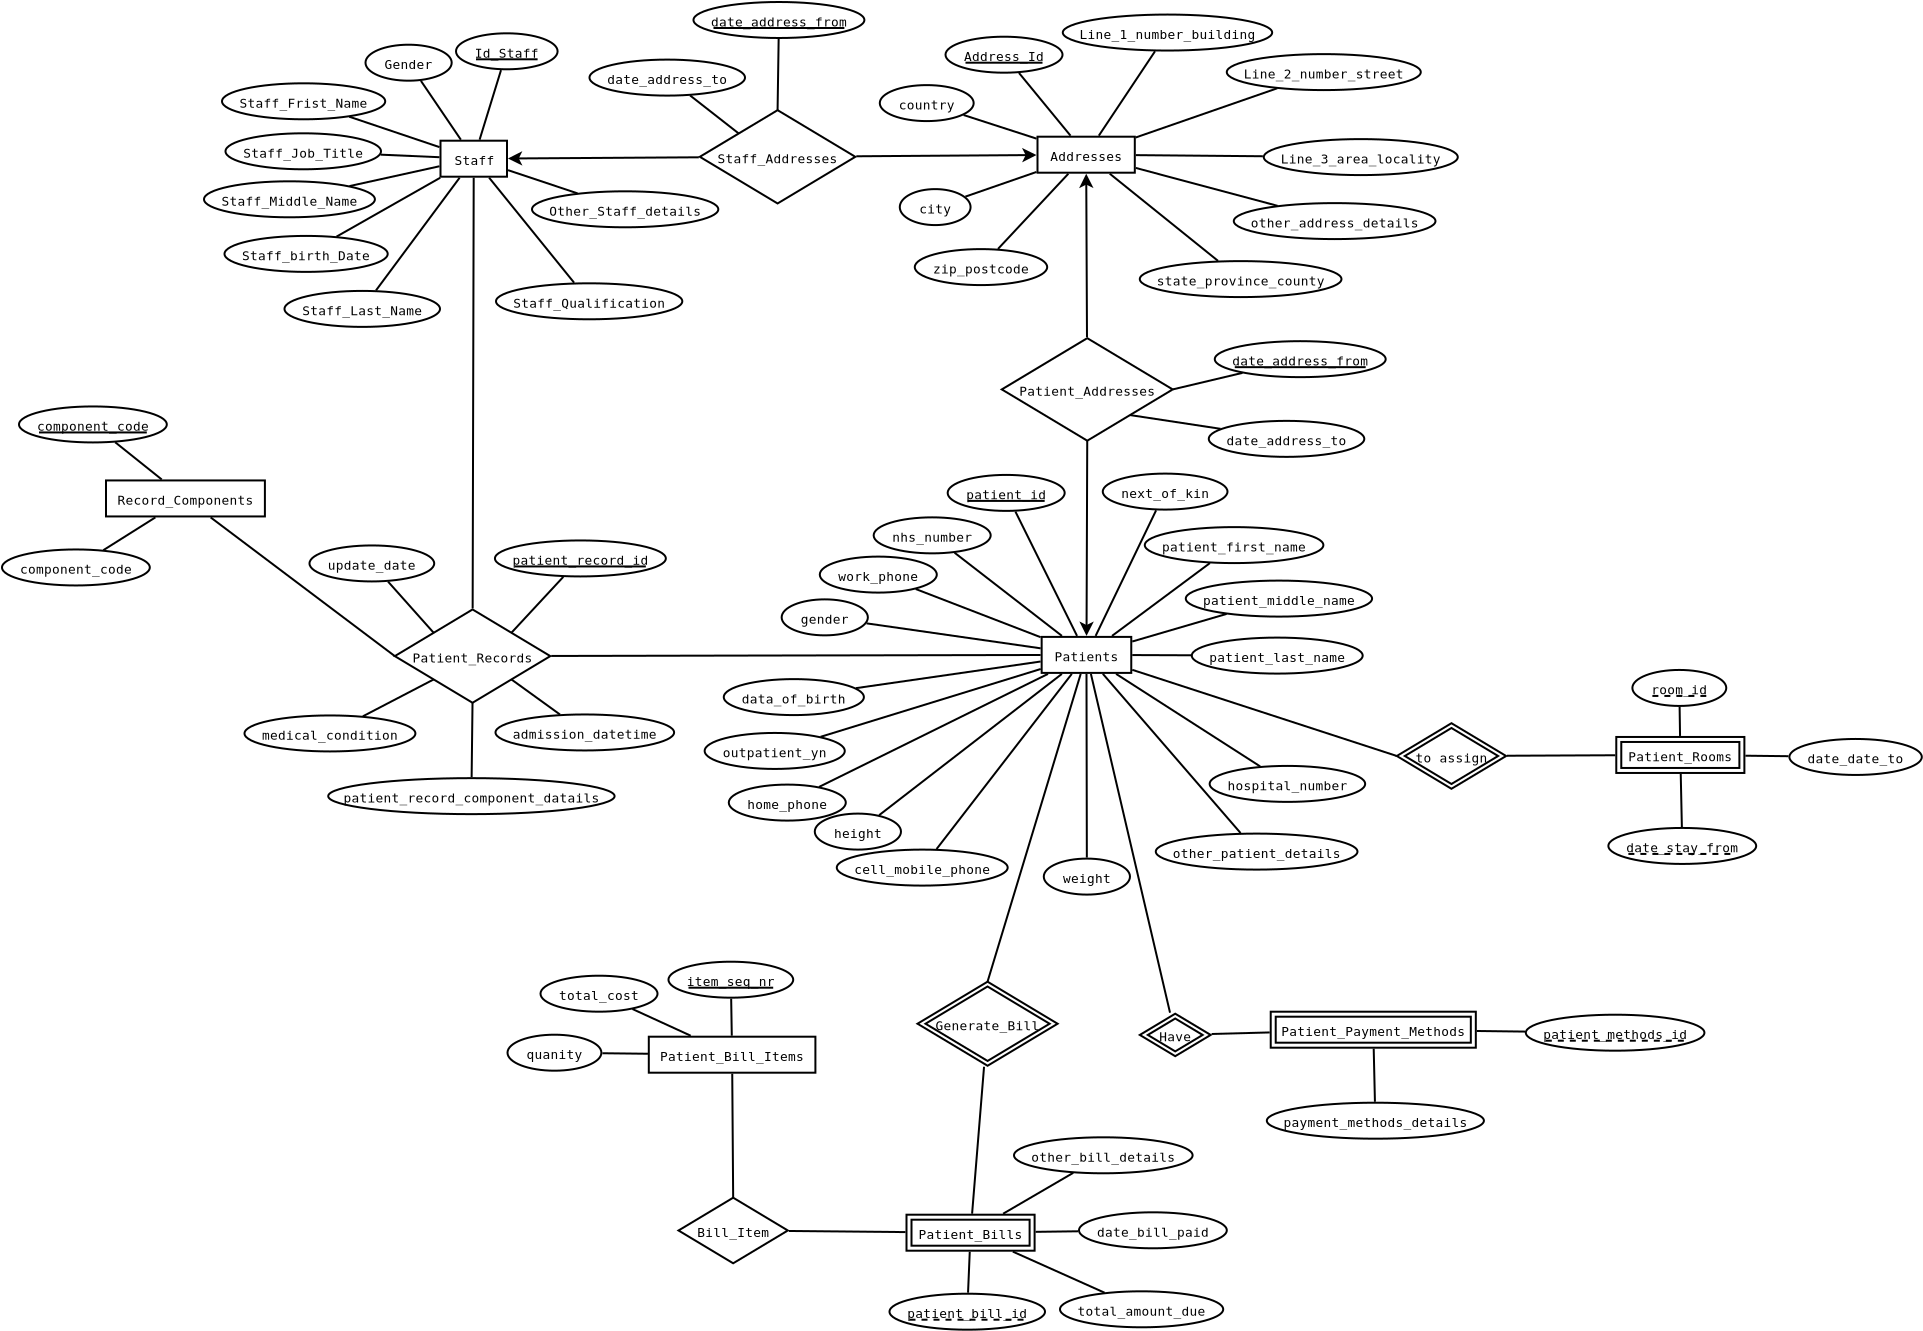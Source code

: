 <?xml version="1.0" encoding="UTF-8"?>
<dia:diagram xmlns:dia="http://www.lysator.liu.se/~alla/dia/">
  <dia:layer name="Fondo" visible="true" active="true">
    <dia:object type="ER - Entity" version="0" id="O0">
      <dia:attribute name="obj_pos">
        <dia:point val="13.75,9.35"/>
      </dia:attribute>
      <dia:attribute name="obj_bb">
        <dia:rectangle val="13.7,9.3;17.125,11.2"/>
      </dia:attribute>
      <dia:attribute name="elem_corner">
        <dia:point val="13.75,9.35"/>
      </dia:attribute>
      <dia:attribute name="elem_width">
        <dia:real val="3.325"/>
      </dia:attribute>
      <dia:attribute name="elem_height">
        <dia:real val="1.8"/>
      </dia:attribute>
      <dia:attribute name="border_width">
        <dia:real val="0.1"/>
      </dia:attribute>
      <dia:attribute name="border_color">
        <dia:color val="#000000"/>
      </dia:attribute>
      <dia:attribute name="inner_color">
        <dia:color val="#ffffff"/>
      </dia:attribute>
      <dia:attribute name="name">
        <dia:string>#Staff#</dia:string>
      </dia:attribute>
      <dia:attribute name="weak">
        <dia:boolean val="false"/>
      </dia:attribute>
      <dia:attribute name="associative">
        <dia:boolean val="false"/>
      </dia:attribute>
      <dia:attribute name="font">
        <dia:font family="monospace" style="0" name="Courier"/>
      </dia:attribute>
      <dia:attribute name="font_height">
        <dia:real val="0.8"/>
      </dia:attribute>
    </dia:object>
    <dia:object type="ER - Attribute" version="0" id="O1">
      <dia:attribute name="obj_pos">
        <dia:point val="10,4.55"/>
      </dia:attribute>
      <dia:attribute name="obj_bb">
        <dia:rectangle val="9.95,4.5;14.36,6.4"/>
      </dia:attribute>
      <dia:attribute name="elem_corner">
        <dia:point val="10,4.55"/>
      </dia:attribute>
      <dia:attribute name="elem_width">
        <dia:real val="4.31"/>
      </dia:attribute>
      <dia:attribute name="elem_height">
        <dia:real val="1.8"/>
      </dia:attribute>
      <dia:attribute name="border_width">
        <dia:real val="0.1"/>
      </dia:attribute>
      <dia:attribute name="border_color">
        <dia:color val="#000000"/>
      </dia:attribute>
      <dia:attribute name="inner_color">
        <dia:color val="#ffffff"/>
      </dia:attribute>
      <dia:attribute name="name">
        <dia:string>#Gender#</dia:string>
      </dia:attribute>
      <dia:attribute name="key">
        <dia:boolean val="false"/>
      </dia:attribute>
      <dia:attribute name="weak_key">
        <dia:boolean val="false"/>
      </dia:attribute>
      <dia:attribute name="derived">
        <dia:boolean val="false"/>
      </dia:attribute>
      <dia:attribute name="multivalued">
        <dia:boolean val="false"/>
      </dia:attribute>
      <dia:attribute name="font">
        <dia:font family="monospace" style="0" name="Courier"/>
      </dia:attribute>
      <dia:attribute name="font_height">
        <dia:real val="0.8"/>
      </dia:attribute>
    </dia:object>
    <dia:object type="ER - Attribute" version="0" id="O2">
      <dia:attribute name="obj_pos">
        <dia:point val="14.525,3.98"/>
      </dia:attribute>
      <dia:attribute name="obj_bb">
        <dia:rectangle val="14.475,3.93;19.655,5.83"/>
      </dia:attribute>
      <dia:attribute name="elem_corner">
        <dia:point val="14.525,3.98"/>
      </dia:attribute>
      <dia:attribute name="elem_width">
        <dia:real val="5.08"/>
      </dia:attribute>
      <dia:attribute name="elem_height">
        <dia:real val="1.8"/>
      </dia:attribute>
      <dia:attribute name="border_width">
        <dia:real val="0.1"/>
      </dia:attribute>
      <dia:attribute name="border_color">
        <dia:color val="#000000"/>
      </dia:attribute>
      <dia:attribute name="inner_color">
        <dia:color val="#ffffff"/>
      </dia:attribute>
      <dia:attribute name="name">
        <dia:string>#Id_Staff#</dia:string>
      </dia:attribute>
      <dia:attribute name="key">
        <dia:boolean val="true"/>
      </dia:attribute>
      <dia:attribute name="weak_key">
        <dia:boolean val="false"/>
      </dia:attribute>
      <dia:attribute name="derived">
        <dia:boolean val="false"/>
      </dia:attribute>
      <dia:attribute name="multivalued">
        <dia:boolean val="false"/>
      </dia:attribute>
      <dia:attribute name="font">
        <dia:font family="monospace" style="0" name="Courier"/>
      </dia:attribute>
      <dia:attribute name="font_height">
        <dia:real val="0.8"/>
      </dia:attribute>
    </dia:object>
    <dia:object type="ER - Attribute" version="0" id="O3">
      <dia:attribute name="obj_pos">
        <dia:point val="3,8.98"/>
      </dia:attribute>
      <dia:attribute name="obj_bb">
        <dia:rectangle val="2.95,8.93;10.825,10.83"/>
      </dia:attribute>
      <dia:attribute name="elem_corner">
        <dia:point val="3,8.98"/>
      </dia:attribute>
      <dia:attribute name="elem_width">
        <dia:real val="7.775"/>
      </dia:attribute>
      <dia:attribute name="elem_height">
        <dia:real val="1.8"/>
      </dia:attribute>
      <dia:attribute name="border_width">
        <dia:real val="0.1"/>
      </dia:attribute>
      <dia:attribute name="border_color">
        <dia:color val="#000000"/>
      </dia:attribute>
      <dia:attribute name="inner_color">
        <dia:color val="#ffffff"/>
      </dia:attribute>
      <dia:attribute name="name">
        <dia:string>#Staff_Job_Title#</dia:string>
      </dia:attribute>
      <dia:attribute name="key">
        <dia:boolean val="false"/>
      </dia:attribute>
      <dia:attribute name="weak_key">
        <dia:boolean val="false"/>
      </dia:attribute>
      <dia:attribute name="derived">
        <dia:boolean val="false"/>
      </dia:attribute>
      <dia:attribute name="multivalued">
        <dia:boolean val="false"/>
      </dia:attribute>
      <dia:attribute name="font">
        <dia:font family="monospace" style="0" name="Courier"/>
      </dia:attribute>
      <dia:attribute name="font_height">
        <dia:real val="0.8"/>
      </dia:attribute>
    </dia:object>
    <dia:object type="ER - Attribute" version="0" id="O4">
      <dia:attribute name="obj_pos">
        <dia:point val="2.825,6.48"/>
      </dia:attribute>
      <dia:attribute name="obj_bb">
        <dia:rectangle val="2.775,6.43;11.035,8.33"/>
      </dia:attribute>
      <dia:attribute name="elem_corner">
        <dia:point val="2.825,6.48"/>
      </dia:attribute>
      <dia:attribute name="elem_width">
        <dia:real val="8.16"/>
      </dia:attribute>
      <dia:attribute name="elem_height">
        <dia:real val="1.8"/>
      </dia:attribute>
      <dia:attribute name="border_width">
        <dia:real val="0.1"/>
      </dia:attribute>
      <dia:attribute name="border_color">
        <dia:color val="#000000"/>
      </dia:attribute>
      <dia:attribute name="inner_color">
        <dia:color val="#ffffff"/>
      </dia:attribute>
      <dia:attribute name="name">
        <dia:string>#Staff_Frist_Name#</dia:string>
      </dia:attribute>
      <dia:attribute name="key">
        <dia:boolean val="false"/>
      </dia:attribute>
      <dia:attribute name="weak_key">
        <dia:boolean val="false"/>
      </dia:attribute>
      <dia:attribute name="derived">
        <dia:boolean val="false"/>
      </dia:attribute>
      <dia:attribute name="multivalued">
        <dia:boolean val="false"/>
      </dia:attribute>
      <dia:attribute name="font">
        <dia:font family="monospace" style="0" name="Courier"/>
      </dia:attribute>
      <dia:attribute name="font_height">
        <dia:real val="0.8"/>
      </dia:attribute>
    </dia:object>
    <dia:object type="ER - Attribute" version="0" id="O5">
      <dia:attribute name="obj_pos">
        <dia:point val="1.925,11.38"/>
      </dia:attribute>
      <dia:attribute name="obj_bb">
        <dia:rectangle val="1.875,11.33;10.52,13.23"/>
      </dia:attribute>
      <dia:attribute name="elem_corner">
        <dia:point val="1.925,11.38"/>
      </dia:attribute>
      <dia:attribute name="elem_width">
        <dia:real val="8.545"/>
      </dia:attribute>
      <dia:attribute name="elem_height">
        <dia:real val="1.8"/>
      </dia:attribute>
      <dia:attribute name="border_width">
        <dia:real val="0.1"/>
      </dia:attribute>
      <dia:attribute name="border_color">
        <dia:color val="#000000"/>
      </dia:attribute>
      <dia:attribute name="inner_color">
        <dia:color val="#ffffff"/>
      </dia:attribute>
      <dia:attribute name="name">
        <dia:string>#Staff_Middle_Name#</dia:string>
      </dia:attribute>
      <dia:attribute name="key">
        <dia:boolean val="false"/>
      </dia:attribute>
      <dia:attribute name="weak_key">
        <dia:boolean val="false"/>
      </dia:attribute>
      <dia:attribute name="derived">
        <dia:boolean val="false"/>
      </dia:attribute>
      <dia:attribute name="multivalued">
        <dia:boolean val="false"/>
      </dia:attribute>
      <dia:attribute name="font">
        <dia:font family="monospace" style="0" name="Courier"/>
      </dia:attribute>
      <dia:attribute name="font_height">
        <dia:real val="0.8"/>
      </dia:attribute>
    </dia:object>
    <dia:object type="ER - Attribute" version="0" id="O6">
      <dia:attribute name="obj_pos">
        <dia:point val="5.95,16.86"/>
      </dia:attribute>
      <dia:attribute name="obj_bb">
        <dia:rectangle val="5.9,16.81;13.775,18.71"/>
      </dia:attribute>
      <dia:attribute name="elem_corner">
        <dia:point val="5.95,16.86"/>
      </dia:attribute>
      <dia:attribute name="elem_width">
        <dia:real val="7.775"/>
      </dia:attribute>
      <dia:attribute name="elem_height">
        <dia:real val="1.8"/>
      </dia:attribute>
      <dia:attribute name="border_width">
        <dia:real val="0.1"/>
      </dia:attribute>
      <dia:attribute name="border_color">
        <dia:color val="#000000"/>
      </dia:attribute>
      <dia:attribute name="inner_color">
        <dia:color val="#ffffff"/>
      </dia:attribute>
      <dia:attribute name="name">
        <dia:string>#Staff_Last_Name#</dia:string>
      </dia:attribute>
      <dia:attribute name="key">
        <dia:boolean val="false"/>
      </dia:attribute>
      <dia:attribute name="weak_key">
        <dia:boolean val="false"/>
      </dia:attribute>
      <dia:attribute name="derived">
        <dia:boolean val="false"/>
      </dia:attribute>
      <dia:attribute name="multivalued">
        <dia:boolean val="false"/>
      </dia:attribute>
      <dia:attribute name="font">
        <dia:font family="monospace" style="0" name="Courier"/>
      </dia:attribute>
      <dia:attribute name="font_height">
        <dia:real val="0.8"/>
      </dia:attribute>
    </dia:object>
    <dia:object type="ER - Attribute" version="0" id="O7">
      <dia:attribute name="obj_pos">
        <dia:point val="16.525,16.48"/>
      </dia:attribute>
      <dia:attribute name="obj_bb">
        <dia:rectangle val="16.475,16.43;25.89,18.33"/>
      </dia:attribute>
      <dia:attribute name="elem_corner">
        <dia:point val="16.525,16.48"/>
      </dia:attribute>
      <dia:attribute name="elem_width">
        <dia:real val="9.315"/>
      </dia:attribute>
      <dia:attribute name="elem_height">
        <dia:real val="1.8"/>
      </dia:attribute>
      <dia:attribute name="border_width">
        <dia:real val="0.1"/>
      </dia:attribute>
      <dia:attribute name="border_color">
        <dia:color val="#000000"/>
      </dia:attribute>
      <dia:attribute name="inner_color">
        <dia:color val="#ffffff"/>
      </dia:attribute>
      <dia:attribute name="name">
        <dia:string>#Staff_Qualification#</dia:string>
      </dia:attribute>
      <dia:attribute name="key">
        <dia:boolean val="false"/>
      </dia:attribute>
      <dia:attribute name="weak_key">
        <dia:boolean val="false"/>
      </dia:attribute>
      <dia:attribute name="derived">
        <dia:boolean val="false"/>
      </dia:attribute>
      <dia:attribute name="multivalued">
        <dia:boolean val="false"/>
      </dia:attribute>
      <dia:attribute name="font">
        <dia:font family="monospace" style="0" name="Courier"/>
      </dia:attribute>
      <dia:attribute name="font_height">
        <dia:real val="0.8"/>
      </dia:attribute>
    </dia:object>
    <dia:object type="ER - Attribute" version="0" id="O8">
      <dia:attribute name="obj_pos">
        <dia:point val="2.95,14.11"/>
      </dia:attribute>
      <dia:attribute name="obj_bb">
        <dia:rectangle val="2.9,14.06;11.16,15.96"/>
      </dia:attribute>
      <dia:attribute name="elem_corner">
        <dia:point val="2.95,14.11"/>
      </dia:attribute>
      <dia:attribute name="elem_width">
        <dia:real val="8.16"/>
      </dia:attribute>
      <dia:attribute name="elem_height">
        <dia:real val="1.8"/>
      </dia:attribute>
      <dia:attribute name="border_width">
        <dia:real val="0.1"/>
      </dia:attribute>
      <dia:attribute name="border_color">
        <dia:color val="#000000"/>
      </dia:attribute>
      <dia:attribute name="inner_color">
        <dia:color val="#ffffff"/>
      </dia:attribute>
      <dia:attribute name="name">
        <dia:string>#Staff_birth_Date#</dia:string>
      </dia:attribute>
      <dia:attribute name="key">
        <dia:boolean val="false"/>
      </dia:attribute>
      <dia:attribute name="weak_key">
        <dia:boolean val="false"/>
      </dia:attribute>
      <dia:attribute name="derived">
        <dia:boolean val="false"/>
      </dia:attribute>
      <dia:attribute name="multivalued">
        <dia:boolean val="false"/>
      </dia:attribute>
      <dia:attribute name="font">
        <dia:font family="monospace" style="0" name="Courier"/>
      </dia:attribute>
      <dia:attribute name="font_height">
        <dia:real val="0.8"/>
      </dia:attribute>
    </dia:object>
    <dia:object type="ER - Attribute" version="0" id="O9">
      <dia:attribute name="obj_pos">
        <dia:point val="18.325,11.88"/>
      </dia:attribute>
      <dia:attribute name="obj_bb">
        <dia:rectangle val="18.275,11.83;27.69,13.73"/>
      </dia:attribute>
      <dia:attribute name="elem_corner">
        <dia:point val="18.325,11.88"/>
      </dia:attribute>
      <dia:attribute name="elem_width">
        <dia:real val="9.315"/>
      </dia:attribute>
      <dia:attribute name="elem_height">
        <dia:real val="1.8"/>
      </dia:attribute>
      <dia:attribute name="border_width">
        <dia:real val="0.1"/>
      </dia:attribute>
      <dia:attribute name="border_color">
        <dia:color val="#000000"/>
      </dia:attribute>
      <dia:attribute name="inner_color">
        <dia:color val="#ffffff"/>
      </dia:attribute>
      <dia:attribute name="name">
        <dia:string>#Other_Staff_details#</dia:string>
      </dia:attribute>
      <dia:attribute name="key">
        <dia:boolean val="false"/>
      </dia:attribute>
      <dia:attribute name="weak_key">
        <dia:boolean val="false"/>
      </dia:attribute>
      <dia:attribute name="derived">
        <dia:boolean val="false"/>
      </dia:attribute>
      <dia:attribute name="multivalued">
        <dia:boolean val="false"/>
      </dia:attribute>
      <dia:attribute name="font">
        <dia:font family="monospace" style="0" name="Courier"/>
      </dia:attribute>
      <dia:attribute name="font_height">
        <dia:real val="0.8"/>
      </dia:attribute>
    </dia:object>
    <dia:object type="Standard - Line" version="0" id="O10">
      <dia:attribute name="obj_pos">
        <dia:point val="12.771,6.357"/>
      </dia:attribute>
      <dia:attribute name="obj_bb">
        <dia:rectangle val="12.701,6.288;14.837,9.37"/>
      </dia:attribute>
      <dia:attribute name="conn_endpoints">
        <dia:point val="12.771,6.357"/>
        <dia:point val="14.768,9.3"/>
      </dia:attribute>
      <dia:attribute name="numcp">
        <dia:int val="1"/>
      </dia:attribute>
      <dia:connections>
        <dia:connection handle="0" to="O1" connection="8"/>
        <dia:connection handle="1" to="O0" connection="8"/>
      </dia:connections>
    </dia:object>
    <dia:object type="Standard - Line" version="0" id="O11">
      <dia:attribute name="obj_pos">
        <dia:point val="16.775,5.822"/>
      </dia:attribute>
      <dia:attribute name="obj_bb">
        <dia:rectangle val="15.642,5.759;16.838,9.363"/>
      </dia:attribute>
      <dia:attribute name="conn_endpoints">
        <dia:point val="16.775,5.822"/>
        <dia:point val="15.705,9.3"/>
      </dia:attribute>
      <dia:attribute name="numcp">
        <dia:int val="1"/>
      </dia:attribute>
      <dia:connections>
        <dia:connection handle="0" to="O2" connection="8"/>
        <dia:connection handle="1" to="O0" connection="8"/>
      </dia:connections>
    </dia:object>
    <dia:object type="Standard - Line" version="0" id="O12">
      <dia:attribute name="obj_pos">
        <dia:point val="10.755,10.048"/>
      </dia:attribute>
      <dia:attribute name="obj_bb">
        <dia:rectangle val="10.702,9.996;13.753,10.228"/>
      </dia:attribute>
      <dia:attribute name="conn_endpoints">
        <dia:point val="10.755,10.048"/>
        <dia:point val="13.701,10.176"/>
      </dia:attribute>
      <dia:attribute name="numcp">
        <dia:int val="1"/>
      </dia:attribute>
      <dia:connections>
        <dia:connection handle="0" to="O3" connection="8"/>
        <dia:connection handle="1" to="O0" connection="8"/>
      </dia:connections>
    </dia:object>
    <dia:object type="Standard - Line" version="0" id="O13">
      <dia:attribute name="obj_pos">
        <dia:point val="9.184,8.149"/>
      </dia:attribute>
      <dia:attribute name="obj_bb">
        <dia:rectangle val="9.12,8.085;13.764,9.736"/>
      </dia:attribute>
      <dia:attribute name="conn_endpoints">
        <dia:point val="9.184,8.149"/>
        <dia:point val="13.7,9.672"/>
      </dia:attribute>
      <dia:attribute name="numcp">
        <dia:int val="1"/>
      </dia:attribute>
      <dia:connections>
        <dia:connection handle="0" to="O4" connection="8"/>
        <dia:connection handle="1" to="O0" connection="8"/>
      </dia:connections>
    </dia:object>
    <dia:object type="Standard - Line" version="0" id="O14">
      <dia:attribute name="obj_pos">
        <dia:point val="9.199,11.619"/>
      </dia:attribute>
      <dia:attribute name="obj_bb">
        <dia:rectangle val="9.14,10.568;13.759,11.678"/>
      </dia:attribute>
      <dia:attribute name="conn_endpoints">
        <dia:point val="9.199,11.619"/>
        <dia:point val="13.7,10.627"/>
      </dia:attribute>
      <dia:attribute name="numcp">
        <dia:int val="1"/>
      </dia:attribute>
      <dia:connections>
        <dia:connection handle="0" to="O5" connection="8"/>
        <dia:connection handle="1" to="O0" connection="8"/>
      </dia:connections>
    </dia:object>
    <dia:object type="Standard - Line" version="0" id="O15">
      <dia:attribute name="obj_pos">
        <dia:point val="8.551,14.146"/>
      </dia:attribute>
      <dia:attribute name="obj_bb">
        <dia:rectangle val="8.483,11.131;13.809,14.214"/>
      </dia:attribute>
      <dia:attribute name="conn_endpoints">
        <dia:point val="8.551,14.146"/>
        <dia:point val="13.741,11.199"/>
      </dia:attribute>
      <dia:attribute name="numcp">
        <dia:int val="1"/>
      </dia:attribute>
      <dia:connections>
        <dia:connection handle="0" to="O8" connection="8"/>
        <dia:connection handle="1" to="O0" connection="8"/>
      </dia:connections>
    </dia:object>
    <dia:object type="Standard - Line" version="0" id="O16">
      <dia:attribute name="obj_pos">
        <dia:point val="10.525,16.834"/>
      </dia:attribute>
      <dia:attribute name="obj_bb">
        <dia:rectangle val="10.455,11.13;14.777,16.904"/>
      </dia:attribute>
      <dia:attribute name="conn_endpoints">
        <dia:point val="10.525,16.834"/>
        <dia:point val="14.707,11.2"/>
      </dia:attribute>
      <dia:attribute name="numcp">
        <dia:int val="1"/>
      </dia:attribute>
      <dia:connections>
        <dia:connection handle="0" to="O6" connection="8"/>
        <dia:connection handle="1" to="O0" connection="8"/>
      </dia:connections>
    </dia:object>
    <dia:object type="Standard - Line" version="0" id="O17">
      <dia:attribute name="obj_pos">
        <dia:point val="20.431,16.452"/>
      </dia:attribute>
      <dia:attribute name="obj_bb">
        <dia:rectangle val="16.11,11.128;20.502,16.522"/>
      </dia:attribute>
      <dia:attribute name="conn_endpoints">
        <dia:point val="20.431,16.452"/>
        <dia:point val="16.18,11.199"/>
      </dia:attribute>
      <dia:attribute name="numcp">
        <dia:int val="1"/>
      </dia:attribute>
      <dia:connections>
        <dia:connection handle="0" to="O7" connection="8"/>
        <dia:connection handle="1" to="O0" connection="8"/>
      </dia:connections>
    </dia:object>
    <dia:object type="Standard - Line" version="0" id="O18">
      <dia:attribute name="obj_pos">
        <dia:point val="20.604,11.985"/>
      </dia:attribute>
      <dia:attribute name="obj_bb">
        <dia:rectangle val="17.061,10.759;20.667,12.048"/>
      </dia:attribute>
      <dia:attribute name="conn_endpoints">
        <dia:point val="20.604,11.985"/>
        <dia:point val="17.125,10.822"/>
      </dia:attribute>
      <dia:attribute name="numcp">
        <dia:int val="1"/>
      </dia:attribute>
      <dia:connections>
        <dia:connection handle="0" to="O9" connection="8"/>
        <dia:connection handle="1" to="O0" connection="8"/>
      </dia:connections>
    </dia:object>
    <dia:object type="ER - Entity" version="0" id="O19">
      <dia:attribute name="obj_pos">
        <dia:point val="43.6,9.15"/>
      </dia:attribute>
      <dia:attribute name="obj_bb">
        <dia:rectangle val="43.55,9.1;48.515,11"/>
      </dia:attribute>
      <dia:attribute name="elem_corner">
        <dia:point val="43.6,9.15"/>
      </dia:attribute>
      <dia:attribute name="elem_width">
        <dia:real val="4.865"/>
      </dia:attribute>
      <dia:attribute name="elem_height">
        <dia:real val="1.8"/>
      </dia:attribute>
      <dia:attribute name="border_width">
        <dia:real val="0.1"/>
      </dia:attribute>
      <dia:attribute name="border_color">
        <dia:color val="#000000"/>
      </dia:attribute>
      <dia:attribute name="inner_color">
        <dia:color val="#ffffff"/>
      </dia:attribute>
      <dia:attribute name="name">
        <dia:string>#Addresses#</dia:string>
      </dia:attribute>
      <dia:attribute name="weak">
        <dia:boolean val="false"/>
      </dia:attribute>
      <dia:attribute name="associative">
        <dia:boolean val="false"/>
      </dia:attribute>
      <dia:attribute name="font">
        <dia:font family="monospace" style="0" name="Courier"/>
      </dia:attribute>
      <dia:attribute name="font_height">
        <dia:real val="0.8"/>
      </dia:attribute>
    </dia:object>
    <dia:object type="ER - Attribute" version="0" id="O20">
      <dia:attribute name="obj_pos">
        <dia:point val="39,4.15"/>
      </dia:attribute>
      <dia:attribute name="obj_bb">
        <dia:rectangle val="38.95,4.1;44.9,6"/>
      </dia:attribute>
      <dia:attribute name="elem_corner">
        <dia:point val="39,4.15"/>
      </dia:attribute>
      <dia:attribute name="elem_width">
        <dia:real val="5.85"/>
      </dia:attribute>
      <dia:attribute name="elem_height">
        <dia:real val="1.8"/>
      </dia:attribute>
      <dia:attribute name="border_width">
        <dia:real val="0.1"/>
      </dia:attribute>
      <dia:attribute name="border_color">
        <dia:color val="#000000"/>
      </dia:attribute>
      <dia:attribute name="inner_color">
        <dia:color val="#ffffff"/>
      </dia:attribute>
      <dia:attribute name="name">
        <dia:string>#Address_Id#</dia:string>
      </dia:attribute>
      <dia:attribute name="key">
        <dia:boolean val="true"/>
      </dia:attribute>
      <dia:attribute name="weak_key">
        <dia:boolean val="false"/>
      </dia:attribute>
      <dia:attribute name="derived">
        <dia:boolean val="false"/>
      </dia:attribute>
      <dia:attribute name="multivalued">
        <dia:boolean val="false"/>
      </dia:attribute>
      <dia:attribute name="font">
        <dia:font family="monospace" style="0" name="Courier"/>
      </dia:attribute>
      <dia:attribute name="font_height">
        <dia:real val="0.8"/>
      </dia:attribute>
    </dia:object>
    <dia:object type="ER - Attribute" version="0" id="O21">
      <dia:attribute name="obj_pos">
        <dia:point val="44.864,3.043"/>
      </dia:attribute>
      <dia:attribute name="obj_bb">
        <dia:rectangle val="44.814,2.993;55.384,4.893"/>
      </dia:attribute>
      <dia:attribute name="elem_corner">
        <dia:point val="44.864,3.043"/>
      </dia:attribute>
      <dia:attribute name="elem_width">
        <dia:real val="10.47"/>
      </dia:attribute>
      <dia:attribute name="elem_height">
        <dia:real val="1.8"/>
      </dia:attribute>
      <dia:attribute name="border_width">
        <dia:real val="0.1"/>
      </dia:attribute>
      <dia:attribute name="border_color">
        <dia:color val="#000000"/>
      </dia:attribute>
      <dia:attribute name="inner_color">
        <dia:color val="#ffffff"/>
      </dia:attribute>
      <dia:attribute name="name">
        <dia:string>#Line_1_number_building#</dia:string>
      </dia:attribute>
      <dia:attribute name="key">
        <dia:boolean val="false"/>
      </dia:attribute>
      <dia:attribute name="weak_key">
        <dia:boolean val="false"/>
      </dia:attribute>
      <dia:attribute name="derived">
        <dia:boolean val="false"/>
      </dia:attribute>
      <dia:attribute name="multivalued">
        <dia:boolean val="false"/>
      </dia:attribute>
      <dia:attribute name="font">
        <dia:font family="monospace" style="0" name="Courier"/>
      </dia:attribute>
      <dia:attribute name="font_height">
        <dia:real val="0.8"/>
      </dia:attribute>
    </dia:object>
    <dia:object type="ER - Attribute" version="0" id="O22">
      <dia:attribute name="obj_pos">
        <dia:point val="53.064,5.02"/>
      </dia:attribute>
      <dia:attribute name="obj_bb">
        <dia:rectangle val="53.014,4.97;62.814,6.87"/>
      </dia:attribute>
      <dia:attribute name="elem_corner">
        <dia:point val="53.064,5.02"/>
      </dia:attribute>
      <dia:attribute name="elem_width">
        <dia:real val="9.7"/>
      </dia:attribute>
      <dia:attribute name="elem_height">
        <dia:real val="1.8"/>
      </dia:attribute>
      <dia:attribute name="border_width">
        <dia:real val="0.1"/>
      </dia:attribute>
      <dia:attribute name="border_color">
        <dia:color val="#000000"/>
      </dia:attribute>
      <dia:attribute name="inner_color">
        <dia:color val="#ffffff"/>
      </dia:attribute>
      <dia:attribute name="name">
        <dia:string>#Line_2_number_street#</dia:string>
      </dia:attribute>
      <dia:attribute name="key">
        <dia:boolean val="false"/>
      </dia:attribute>
      <dia:attribute name="weak_key">
        <dia:boolean val="false"/>
      </dia:attribute>
      <dia:attribute name="derived">
        <dia:boolean val="false"/>
      </dia:attribute>
      <dia:attribute name="multivalued">
        <dia:boolean val="false"/>
      </dia:attribute>
      <dia:attribute name="font">
        <dia:font family="monospace" style="0" name="Courier"/>
      </dia:attribute>
      <dia:attribute name="font_height">
        <dia:real val="0.8"/>
      </dia:attribute>
    </dia:object>
    <dia:object type="ER - Attribute" version="0" id="O23">
      <dia:attribute name="obj_pos">
        <dia:point val="54.914,9.27"/>
      </dia:attribute>
      <dia:attribute name="obj_bb">
        <dia:rectangle val="54.864,9.22;64.664,11.12"/>
      </dia:attribute>
      <dia:attribute name="elem_corner">
        <dia:point val="54.914,9.27"/>
      </dia:attribute>
      <dia:attribute name="elem_width">
        <dia:real val="9.7"/>
      </dia:attribute>
      <dia:attribute name="elem_height">
        <dia:real val="1.8"/>
      </dia:attribute>
      <dia:attribute name="border_width">
        <dia:real val="0.1"/>
      </dia:attribute>
      <dia:attribute name="border_color">
        <dia:color val="#000000"/>
      </dia:attribute>
      <dia:attribute name="inner_color">
        <dia:color val="#ffffff"/>
      </dia:attribute>
      <dia:attribute name="name">
        <dia:string>#Line_3_area_locality#</dia:string>
      </dia:attribute>
      <dia:attribute name="key">
        <dia:boolean val="false"/>
      </dia:attribute>
      <dia:attribute name="weak_key">
        <dia:boolean val="false"/>
      </dia:attribute>
      <dia:attribute name="derived">
        <dia:boolean val="false"/>
      </dia:attribute>
      <dia:attribute name="multivalued">
        <dia:boolean val="false"/>
      </dia:attribute>
      <dia:attribute name="font">
        <dia:font family="monospace" style="0" name="Courier"/>
      </dia:attribute>
      <dia:attribute name="font_height">
        <dia:real val="0.8"/>
      </dia:attribute>
    </dia:object>
    <dia:object type="ER - Attribute" version="0" id="O24">
      <dia:attribute name="obj_pos">
        <dia:point val="36.714,11.77"/>
      </dia:attribute>
      <dia:attribute name="obj_bb">
        <dia:rectangle val="36.664,11.72;40.304,13.62"/>
      </dia:attribute>
      <dia:attribute name="elem_corner">
        <dia:point val="36.714,11.77"/>
      </dia:attribute>
      <dia:attribute name="elem_width">
        <dia:real val="3.54"/>
      </dia:attribute>
      <dia:attribute name="elem_height">
        <dia:real val="1.8"/>
      </dia:attribute>
      <dia:attribute name="border_width">
        <dia:real val="0.1"/>
      </dia:attribute>
      <dia:attribute name="border_color">
        <dia:color val="#000000"/>
      </dia:attribute>
      <dia:attribute name="inner_color">
        <dia:color val="#ffffff"/>
      </dia:attribute>
      <dia:attribute name="name">
        <dia:string>#city#</dia:string>
      </dia:attribute>
      <dia:attribute name="key">
        <dia:boolean val="false"/>
      </dia:attribute>
      <dia:attribute name="weak_key">
        <dia:boolean val="false"/>
      </dia:attribute>
      <dia:attribute name="derived">
        <dia:boolean val="false"/>
      </dia:attribute>
      <dia:attribute name="multivalued">
        <dia:boolean val="false"/>
      </dia:attribute>
      <dia:attribute name="font">
        <dia:font family="monospace" style="0" name="Courier"/>
      </dia:attribute>
      <dia:attribute name="font_height">
        <dia:real val="0.8"/>
      </dia:attribute>
    </dia:object>
    <dia:object type="ER - Attribute" version="0" id="O25">
      <dia:attribute name="obj_pos">
        <dia:point val="37.464,14.77"/>
      </dia:attribute>
      <dia:attribute name="obj_bb">
        <dia:rectangle val="37.414,14.72;44.134,16.62"/>
      </dia:attribute>
      <dia:attribute name="elem_corner">
        <dia:point val="37.464,14.77"/>
      </dia:attribute>
      <dia:attribute name="elem_width">
        <dia:real val="6.62"/>
      </dia:attribute>
      <dia:attribute name="elem_height">
        <dia:real val="1.8"/>
      </dia:attribute>
      <dia:attribute name="border_width">
        <dia:real val="0.1"/>
      </dia:attribute>
      <dia:attribute name="border_color">
        <dia:color val="#000000"/>
      </dia:attribute>
      <dia:attribute name="inner_color">
        <dia:color val="#ffffff"/>
      </dia:attribute>
      <dia:attribute name="name">
        <dia:string>#zip_postcode#</dia:string>
      </dia:attribute>
      <dia:attribute name="key">
        <dia:boolean val="false"/>
      </dia:attribute>
      <dia:attribute name="weak_key">
        <dia:boolean val="false"/>
      </dia:attribute>
      <dia:attribute name="derived">
        <dia:boolean val="false"/>
      </dia:attribute>
      <dia:attribute name="multivalued">
        <dia:boolean val="false"/>
      </dia:attribute>
      <dia:attribute name="font">
        <dia:font family="monospace" style="0" name="Courier"/>
      </dia:attribute>
      <dia:attribute name="font_height">
        <dia:real val="0.8"/>
      </dia:attribute>
    </dia:object>
    <dia:object type="ER - Attribute" version="0" id="O26">
      <dia:attribute name="obj_pos">
        <dia:point val="48.714,15.37"/>
      </dia:attribute>
      <dia:attribute name="obj_bb">
        <dia:rectangle val="48.664,15.32;58.849,17.22"/>
      </dia:attribute>
      <dia:attribute name="elem_corner">
        <dia:point val="48.714,15.37"/>
      </dia:attribute>
      <dia:attribute name="elem_width">
        <dia:real val="10.085"/>
      </dia:attribute>
      <dia:attribute name="elem_height">
        <dia:real val="1.8"/>
      </dia:attribute>
      <dia:attribute name="border_width">
        <dia:real val="0.1"/>
      </dia:attribute>
      <dia:attribute name="border_color">
        <dia:color val="#000000"/>
      </dia:attribute>
      <dia:attribute name="inner_color">
        <dia:color val="#ffffff"/>
      </dia:attribute>
      <dia:attribute name="name">
        <dia:string>#state_province_county#</dia:string>
      </dia:attribute>
      <dia:attribute name="key">
        <dia:boolean val="false"/>
      </dia:attribute>
      <dia:attribute name="weak_key">
        <dia:boolean val="false"/>
      </dia:attribute>
      <dia:attribute name="derived">
        <dia:boolean val="false"/>
      </dia:attribute>
      <dia:attribute name="multivalued">
        <dia:boolean val="false"/>
      </dia:attribute>
      <dia:attribute name="font">
        <dia:font family="monospace" style="0" name="Courier"/>
      </dia:attribute>
      <dia:attribute name="font_height">
        <dia:real val="0.8"/>
      </dia:attribute>
    </dia:object>
    <dia:object type="ER - Attribute" version="0" id="O27">
      <dia:attribute name="obj_pos">
        <dia:point val="35.714,6.57"/>
      </dia:attribute>
      <dia:attribute name="obj_bb">
        <dia:rectangle val="35.664,6.52;40.459,8.42"/>
      </dia:attribute>
      <dia:attribute name="elem_corner">
        <dia:point val="35.714,6.57"/>
      </dia:attribute>
      <dia:attribute name="elem_width">
        <dia:real val="4.695"/>
      </dia:attribute>
      <dia:attribute name="elem_height">
        <dia:real val="1.8"/>
      </dia:attribute>
      <dia:attribute name="border_width">
        <dia:real val="0.1"/>
      </dia:attribute>
      <dia:attribute name="border_color">
        <dia:color val="#000000"/>
      </dia:attribute>
      <dia:attribute name="inner_color">
        <dia:color val="#ffffff"/>
      </dia:attribute>
      <dia:attribute name="name">
        <dia:string>#country#</dia:string>
      </dia:attribute>
      <dia:attribute name="key">
        <dia:boolean val="false"/>
      </dia:attribute>
      <dia:attribute name="weak_key">
        <dia:boolean val="false"/>
      </dia:attribute>
      <dia:attribute name="derived">
        <dia:boolean val="false"/>
      </dia:attribute>
      <dia:attribute name="multivalued">
        <dia:boolean val="false"/>
      </dia:attribute>
      <dia:attribute name="font">
        <dia:font family="monospace" style="0" name="Courier"/>
      </dia:attribute>
      <dia:attribute name="font_height">
        <dia:real val="0.8"/>
      </dia:attribute>
    </dia:object>
    <dia:object type="ER - Attribute" version="0" id="O28">
      <dia:attribute name="obj_pos">
        <dia:point val="53.414,12.47"/>
      </dia:attribute>
      <dia:attribute name="obj_bb">
        <dia:rectangle val="53.364,12.42;63.549,14.32"/>
      </dia:attribute>
      <dia:attribute name="elem_corner">
        <dia:point val="53.414,12.47"/>
      </dia:attribute>
      <dia:attribute name="elem_width">
        <dia:real val="10.085"/>
      </dia:attribute>
      <dia:attribute name="elem_height">
        <dia:real val="1.8"/>
      </dia:attribute>
      <dia:attribute name="border_width">
        <dia:real val="0.1"/>
      </dia:attribute>
      <dia:attribute name="border_color">
        <dia:color val="#000000"/>
      </dia:attribute>
      <dia:attribute name="inner_color">
        <dia:color val="#ffffff"/>
      </dia:attribute>
      <dia:attribute name="name">
        <dia:string>#other_address_details#</dia:string>
      </dia:attribute>
      <dia:attribute name="key">
        <dia:boolean val="false"/>
      </dia:attribute>
      <dia:attribute name="weak_key">
        <dia:boolean val="false"/>
      </dia:attribute>
      <dia:attribute name="derived">
        <dia:boolean val="false"/>
      </dia:attribute>
      <dia:attribute name="multivalued">
        <dia:boolean val="false"/>
      </dia:attribute>
      <dia:attribute name="font">
        <dia:font family="monospace" style="0" name="Courier"/>
      </dia:attribute>
      <dia:attribute name="font_height">
        <dia:real val="0.8"/>
      </dia:attribute>
    </dia:object>
    <dia:object type="Standard - Line" version="0" id="O29">
      <dia:attribute name="obj_pos">
        <dia:point val="42.674,5.961"/>
      </dia:attribute>
      <dia:attribute name="obj_bb">
        <dia:rectangle val="42.603,5.891;45.322,9.17"/>
      </dia:attribute>
      <dia:attribute name="conn_endpoints">
        <dia:point val="42.674,5.961"/>
        <dia:point val="45.252,9.1"/>
      </dia:attribute>
      <dia:attribute name="numcp">
        <dia:int val="1"/>
      </dia:attribute>
      <dia:connections>
        <dia:connection handle="0" to="O20" connection="8"/>
        <dia:connection handle="1" to="O19" connection="8"/>
      </dia:connections>
    </dia:object>
    <dia:object type="Standard - Line" version="0" id="O30">
      <dia:attribute name="obj_pos">
        <dia:point val="49.477,4.876"/>
      </dia:attribute>
      <dia:attribute name="obj_bb">
        <dia:rectangle val="46.596,4.807;49.547,9.169"/>
      </dia:attribute>
      <dia:attribute name="conn_endpoints">
        <dia:point val="49.477,4.876"/>
        <dia:point val="46.665,9.1"/>
      </dia:attribute>
      <dia:attribute name="numcp">
        <dia:int val="1"/>
      </dia:attribute>
      <dia:connections>
        <dia:connection handle="0" to="O21" connection="8"/>
        <dia:connection handle="1" to="O19" connection="8"/>
      </dia:connections>
    </dia:object>
    <dia:object type="Standard - Line" version="0" id="O31">
      <dia:attribute name="obj_pos">
        <dia:point val="55.587,6.729"/>
      </dia:attribute>
      <dia:attribute name="obj_bb">
        <dia:rectangle val="48.44,6.665;55.651,9.255"/>
      </dia:attribute>
      <dia:attribute name="conn_endpoints">
        <dia:point val="55.587,6.729"/>
        <dia:point val="48.504,9.191"/>
      </dia:attribute>
      <dia:attribute name="numcp">
        <dia:int val="1"/>
      </dia:attribute>
      <dia:connections>
        <dia:connection handle="0" to="O22" connection="8"/>
        <dia:connection handle="1" to="O19" connection="8"/>
      </dia:connections>
    </dia:object>
    <dia:object type="Standard - Line" version="0" id="O32">
      <dia:attribute name="obj_pos">
        <dia:point val="54.869,10.127"/>
      </dia:attribute>
      <dia:attribute name="obj_bb">
        <dia:rectangle val="48.465,10.021;54.919,10.178"/>
      </dia:attribute>
      <dia:attribute name="conn_endpoints">
        <dia:point val="54.869,10.127"/>
        <dia:point val="48.515,10.072"/>
      </dia:attribute>
      <dia:attribute name="numcp">
        <dia:int val="1"/>
      </dia:attribute>
      <dia:connections>
        <dia:connection handle="0" to="O23" connection="8"/>
        <dia:connection handle="1" to="O19" connection="8"/>
      </dia:connections>
    </dia:object>
    <dia:object type="Standard - Line" version="0" id="O33">
      <dia:attribute name="obj_pos">
        <dia:point val="55.608,12.609"/>
      </dia:attribute>
      <dia:attribute name="obj_bb">
        <dia:rectangle val="48.453,10.652;55.669,12.67"/>
      </dia:attribute>
      <dia:attribute name="conn_endpoints">
        <dia:point val="55.608,12.609"/>
        <dia:point val="48.514,10.713"/>
      </dia:attribute>
      <dia:attribute name="numcp">
        <dia:int val="1"/>
      </dia:attribute>
      <dia:connections>
        <dia:connection handle="0" to="O28" connection="8"/>
        <dia:connection handle="1" to="O19" connection="8"/>
      </dia:connections>
    </dia:object>
    <dia:object type="Standard - Line" version="0" id="O34">
      <dia:attribute name="obj_pos">
        <dia:point val="52.626,15.36"/>
      </dia:attribute>
      <dia:attribute name="obj_bb">
        <dia:rectangle val="47.141,10.929;52.697,15.431"/>
      </dia:attribute>
      <dia:attribute name="conn_endpoints">
        <dia:point val="52.626,15.36"/>
        <dia:point val="47.211,10.999"/>
      </dia:attribute>
      <dia:attribute name="numcp">
        <dia:int val="1"/>
      </dia:attribute>
      <dia:connections>
        <dia:connection handle="0" to="O26" connection="8"/>
        <dia:connection handle="1" to="O19" connection="8"/>
      </dia:connections>
    </dia:object>
    <dia:object type="Standard - Line" version="0" id="O35">
      <dia:attribute name="obj_pos">
        <dia:point val="41.624,14.762"/>
      </dia:attribute>
      <dia:attribute name="obj_bb">
        <dia:rectangle val="41.553,10.93;45.214,14.832"/>
      </dia:attribute>
      <dia:attribute name="conn_endpoints">
        <dia:point val="41.624,14.762"/>
        <dia:point val="45.143,11.0"/>
      </dia:attribute>
      <dia:attribute name="numcp">
        <dia:int val="1"/>
      </dia:attribute>
      <dia:connections>
        <dia:connection handle="0" to="O25" connection="8"/>
        <dia:connection handle="1" to="O19" connection="8"/>
      </dia:connections>
    </dia:object>
    <dia:object type="Standard - Line" version="0" id="O36">
      <dia:attribute name="obj_pos">
        <dia:point val="39.992,12.147"/>
      </dia:attribute>
      <dia:attribute name="obj_bb">
        <dia:rectangle val="39.929,10.848;43.613,12.21"/>
      </dia:attribute>
      <dia:attribute name="conn_endpoints">
        <dia:point val="39.992,12.147"/>
        <dia:point val="43.55,10.912"/>
      </dia:attribute>
      <dia:attribute name="numcp">
        <dia:int val="1"/>
      </dia:attribute>
      <dia:connections>
        <dia:connection handle="0" to="O24" connection="8"/>
        <dia:connection handle="1" to="O19" connection="8"/>
      </dia:connections>
    </dia:object>
    <dia:object type="Standard - Line" version="0" id="O37">
      <dia:attribute name="obj_pos">
        <dia:point val="39.903,8.066"/>
      </dia:attribute>
      <dia:attribute name="obj_bb">
        <dia:rectangle val="39.84,8.003;43.616,9.311"/>
      </dia:attribute>
      <dia:attribute name="conn_endpoints">
        <dia:point val="39.903,8.066"/>
        <dia:point val="43.553,9.248"/>
      </dia:attribute>
      <dia:attribute name="numcp">
        <dia:int val="1"/>
      </dia:attribute>
      <dia:connections>
        <dia:connection handle="0" to="O27" connection="8"/>
        <dia:connection handle="1" to="O19" connection="8"/>
      </dia:connections>
    </dia:object>
    <dia:object type="ER - Relationship" version="0" id="O38">
      <dia:attribute name="obj_pos">
        <dia:point val="26.716,7.823"/>
      </dia:attribute>
      <dia:attribute name="obj_bb">
        <dia:rectangle val="26.366,7.773;34.841,12.538"/>
      </dia:attribute>
      <dia:attribute name="elem_corner">
        <dia:point val="26.716,7.823"/>
      </dia:attribute>
      <dia:attribute name="elem_width">
        <dia:real val="7.775"/>
      </dia:attribute>
      <dia:attribute name="elem_height">
        <dia:real val="4.665"/>
      </dia:attribute>
      <dia:attribute name="border_width">
        <dia:real val="0.1"/>
      </dia:attribute>
      <dia:attribute name="border_color">
        <dia:color val="#000000"/>
      </dia:attribute>
      <dia:attribute name="inner_color">
        <dia:color val="#ffffff"/>
      </dia:attribute>
      <dia:attribute name="name">
        <dia:string>#Staff_Addresses#</dia:string>
      </dia:attribute>
      <dia:attribute name="left_card">
        <dia:string>##</dia:string>
      </dia:attribute>
      <dia:attribute name="right_card">
        <dia:string>##</dia:string>
      </dia:attribute>
      <dia:attribute name="identifying">
        <dia:boolean val="false"/>
      </dia:attribute>
      <dia:attribute name="rotated">
        <dia:boolean val="false"/>
      </dia:attribute>
      <dia:attribute name="font">
        <dia:font family="monospace" style="0" name="Courier"/>
      </dia:attribute>
      <dia:attribute name="font_height">
        <dia:real val="0.8"/>
      </dia:attribute>
    </dia:object>
    <dia:object type="ER - Attribute" version="0" id="O39">
      <dia:attribute name="obj_pos">
        <dia:point val="26.399,2.415"/>
      </dia:attribute>
      <dia:attribute name="obj_bb">
        <dia:rectangle val="26.349,2.365;34.994,4.265"/>
      </dia:attribute>
      <dia:attribute name="elem_corner">
        <dia:point val="26.399,2.415"/>
      </dia:attribute>
      <dia:attribute name="elem_width">
        <dia:real val="8.545"/>
      </dia:attribute>
      <dia:attribute name="elem_height">
        <dia:real val="1.8"/>
      </dia:attribute>
      <dia:attribute name="border_width">
        <dia:real val="0.1"/>
      </dia:attribute>
      <dia:attribute name="border_color">
        <dia:color val="#000000"/>
      </dia:attribute>
      <dia:attribute name="inner_color">
        <dia:color val="#ffffff"/>
      </dia:attribute>
      <dia:attribute name="name">
        <dia:string>#date_address_from#</dia:string>
      </dia:attribute>
      <dia:attribute name="key">
        <dia:boolean val="true"/>
      </dia:attribute>
      <dia:attribute name="weak_key">
        <dia:boolean val="false"/>
      </dia:attribute>
      <dia:attribute name="derived">
        <dia:boolean val="false"/>
      </dia:attribute>
      <dia:attribute name="multivalued">
        <dia:boolean val="false"/>
      </dia:attribute>
      <dia:attribute name="font">
        <dia:font family="monospace" style="0" name="Courier"/>
      </dia:attribute>
      <dia:attribute name="font_height">
        <dia:real val="0.8"/>
      </dia:attribute>
    </dia:object>
    <dia:object type="ER - Attribute" version="0" id="O40">
      <dia:attribute name="obj_pos">
        <dia:point val="21.2,5.295"/>
      </dia:attribute>
      <dia:attribute name="obj_bb">
        <dia:rectangle val="21.149,5.245;29.024,7.145"/>
      </dia:attribute>
      <dia:attribute name="elem_corner">
        <dia:point val="21.2,5.295"/>
      </dia:attribute>
      <dia:attribute name="elem_width">
        <dia:real val="7.775"/>
      </dia:attribute>
      <dia:attribute name="elem_height">
        <dia:real val="1.8"/>
      </dia:attribute>
      <dia:attribute name="border_width">
        <dia:real val="0.1"/>
      </dia:attribute>
      <dia:attribute name="border_color">
        <dia:color val="#000000"/>
      </dia:attribute>
      <dia:attribute name="inner_color">
        <dia:color val="#ffffff"/>
      </dia:attribute>
      <dia:attribute name="name">
        <dia:string>#date_address_to#</dia:string>
      </dia:attribute>
      <dia:attribute name="key">
        <dia:boolean val="false"/>
      </dia:attribute>
      <dia:attribute name="weak_key">
        <dia:boolean val="false"/>
      </dia:attribute>
      <dia:attribute name="derived">
        <dia:boolean val="false"/>
      </dia:attribute>
      <dia:attribute name="multivalued">
        <dia:boolean val="false"/>
      </dia:attribute>
      <dia:attribute name="font">
        <dia:font family="monospace" style="0" name="Courier"/>
      </dia:attribute>
      <dia:attribute name="font_height">
        <dia:real val="0.8"/>
      </dia:attribute>
    </dia:object>
    <dia:object type="Standard - Line" version="0" id="O41">
      <dia:attribute name="obj_pos">
        <dia:point val="30.658,4.249"/>
      </dia:attribute>
      <dia:attribute name="obj_bb">
        <dia:rectangle val="30.553,4.198;30.709,7.874"/>
      </dia:attribute>
      <dia:attribute name="conn_endpoints">
        <dia:point val="30.658,4.249"/>
        <dia:point val="30.604,7.823"/>
      </dia:attribute>
      <dia:attribute name="numcp">
        <dia:int val="1"/>
      </dia:attribute>
      <dia:connections>
        <dia:connection handle="0" to="O39" connection="8"/>
        <dia:connection handle="1" to="O38" connection="2"/>
      </dia:connections>
    </dia:object>
    <dia:object type="Standard - Line" version="0" id="O42">
      <dia:attribute name="obj_pos">
        <dia:point val="26.23,7.089"/>
      </dia:attribute>
      <dia:attribute name="obj_bb">
        <dia:rectangle val="26.16,7.019;28.73,9.059"/>
      </dia:attribute>
      <dia:attribute name="conn_endpoints">
        <dia:point val="26.23,7.089"/>
        <dia:point val="28.66,8.989"/>
      </dia:attribute>
      <dia:attribute name="numcp">
        <dia:int val="1"/>
      </dia:attribute>
      <dia:connections>
        <dia:connection handle="0" to="O40" connection="8"/>
        <dia:connection handle="1" to="O38" connection="1"/>
      </dia:connections>
    </dia:object>
    <dia:object type="Standard - Line" version="0" id="O43">
      <dia:attribute name="obj_pos">
        <dia:point val="17.122,10.239"/>
      </dia:attribute>
      <dia:attribute name="obj_bb">
        <dia:rectangle val="17.072,9.873;26.717,10.597"/>
      </dia:attribute>
      <dia:attribute name="conn_endpoints">
        <dia:point val="17.122,10.239"/>
        <dia:point val="26.666,10.18"/>
      </dia:attribute>
      <dia:attribute name="numcp">
        <dia:int val="1"/>
      </dia:attribute>
      <dia:attribute name="start_arrow">
        <dia:enum val="22"/>
      </dia:attribute>
      <dia:attribute name="start_arrow_length">
        <dia:real val="0.5"/>
      </dia:attribute>
      <dia:attribute name="start_arrow_width">
        <dia:real val="0.5"/>
      </dia:attribute>
      <dia:connections>
        <dia:connection handle="0" to="O0" connection="8"/>
        <dia:connection handle="1" to="O38" connection="8"/>
      </dia:connections>
    </dia:object>
    <dia:object type="Standard - Line" version="0" id="O44">
      <dia:attribute name="obj_pos">
        <dia:point val="43.55,10.067"/>
      </dia:attribute>
      <dia:attribute name="obj_bb">
        <dia:rectangle val="34.491,9.71;43.6,10.434"/>
      </dia:attribute>
      <dia:attribute name="conn_endpoints">
        <dia:point val="43.55,10.067"/>
        <dia:point val="34.541,10.129"/>
      </dia:attribute>
      <dia:attribute name="numcp">
        <dia:int val="1"/>
      </dia:attribute>
      <dia:attribute name="start_arrow">
        <dia:enum val="22"/>
      </dia:attribute>
      <dia:attribute name="start_arrow_length">
        <dia:real val="0.5"/>
      </dia:attribute>
      <dia:attribute name="start_arrow_width">
        <dia:real val="0.5"/>
      </dia:attribute>
      <dia:connections>
        <dia:connection handle="0" to="O19" connection="8"/>
        <dia:connection handle="1" to="O38" connection="8"/>
      </dia:connections>
    </dia:object>
    <dia:object type="ER - Entity" version="0" id="O45">
      <dia:attribute name="obj_pos">
        <dia:point val="43.808,34.16"/>
      </dia:attribute>
      <dia:attribute name="obj_bb">
        <dia:rectangle val="43.758,34.11;48.338,36.01"/>
      </dia:attribute>
      <dia:attribute name="elem_corner">
        <dia:point val="43.808,34.16"/>
      </dia:attribute>
      <dia:attribute name="elem_width">
        <dia:real val="4.48"/>
      </dia:attribute>
      <dia:attribute name="elem_height">
        <dia:real val="1.8"/>
      </dia:attribute>
      <dia:attribute name="border_width">
        <dia:real val="0.1"/>
      </dia:attribute>
      <dia:attribute name="border_color">
        <dia:color val="#000000"/>
      </dia:attribute>
      <dia:attribute name="inner_color">
        <dia:color val="#ffffff"/>
      </dia:attribute>
      <dia:attribute name="name">
        <dia:string>#Patients#</dia:string>
      </dia:attribute>
      <dia:attribute name="weak">
        <dia:boolean val="false"/>
      </dia:attribute>
      <dia:attribute name="associative">
        <dia:boolean val="false"/>
      </dia:attribute>
      <dia:attribute name="font">
        <dia:font family="monospace" style="0" name="Courier"/>
      </dia:attribute>
      <dia:attribute name="font_height">
        <dia:real val="0.8"/>
      </dia:attribute>
    </dia:object>
    <dia:object type="ER - Attribute" version="0" id="O46">
      <dia:attribute name="obj_pos">
        <dia:point val="52.208,40.61"/>
      </dia:attribute>
      <dia:attribute name="obj_bb">
        <dia:rectangle val="52.158,40.56;60.033,42.46"/>
      </dia:attribute>
      <dia:attribute name="elem_corner">
        <dia:point val="52.208,40.61"/>
      </dia:attribute>
      <dia:attribute name="elem_width">
        <dia:real val="7.775"/>
      </dia:attribute>
      <dia:attribute name="elem_height">
        <dia:real val="1.8"/>
      </dia:attribute>
      <dia:attribute name="border_width">
        <dia:real val="0.1"/>
      </dia:attribute>
      <dia:attribute name="border_color">
        <dia:color val="#000000"/>
      </dia:attribute>
      <dia:attribute name="inner_color">
        <dia:color val="#ffffff"/>
      </dia:attribute>
      <dia:attribute name="name">
        <dia:string>#hospital_number#</dia:string>
      </dia:attribute>
      <dia:attribute name="key">
        <dia:boolean val="false"/>
      </dia:attribute>
      <dia:attribute name="weak_key">
        <dia:boolean val="false"/>
      </dia:attribute>
      <dia:attribute name="derived">
        <dia:boolean val="false"/>
      </dia:attribute>
      <dia:attribute name="multivalued">
        <dia:boolean val="false"/>
      </dia:attribute>
      <dia:attribute name="font">
        <dia:font family="monospace" style="0" name="Courier"/>
      </dia:attribute>
      <dia:attribute name="font_height">
        <dia:real val="0.8"/>
      </dia:attribute>
    </dia:object>
    <dia:object type="ER - Attribute" version="0" id="O47">
      <dia:attribute name="obj_pos">
        <dia:point val="26.958,38.962"/>
      </dia:attribute>
      <dia:attribute name="obj_bb">
        <dia:rectangle val="26.908,38.913;34.013,40.812"/>
      </dia:attribute>
      <dia:attribute name="elem_corner">
        <dia:point val="26.958,38.962"/>
      </dia:attribute>
      <dia:attribute name="elem_width">
        <dia:real val="7.005"/>
      </dia:attribute>
      <dia:attribute name="elem_height">
        <dia:real val="1.8"/>
      </dia:attribute>
      <dia:attribute name="border_width">
        <dia:real val="0.1"/>
      </dia:attribute>
      <dia:attribute name="border_color">
        <dia:color val="#000000"/>
      </dia:attribute>
      <dia:attribute name="inner_color">
        <dia:color val="#ffffff"/>
      </dia:attribute>
      <dia:attribute name="name">
        <dia:string>#outpatient_yn#</dia:string>
      </dia:attribute>
      <dia:attribute name="key">
        <dia:boolean val="false"/>
      </dia:attribute>
      <dia:attribute name="weak_key">
        <dia:boolean val="false"/>
      </dia:attribute>
      <dia:attribute name="derived">
        <dia:boolean val="false"/>
      </dia:attribute>
      <dia:attribute name="multivalued">
        <dia:boolean val="false"/>
      </dia:attribute>
      <dia:attribute name="font">
        <dia:font family="monospace" style="0" name="Courier"/>
      </dia:attribute>
      <dia:attribute name="font_height">
        <dia:real val="0.8"/>
      </dia:attribute>
    </dia:object>
    <dia:object type="ER - Attribute" version="0" id="O48">
      <dia:attribute name="obj_pos">
        <dia:point val="39.108,26.06"/>
      </dia:attribute>
      <dia:attribute name="obj_bb">
        <dia:rectangle val="39.058,26.01;45.008,27.91"/>
      </dia:attribute>
      <dia:attribute name="elem_corner">
        <dia:point val="39.108,26.06"/>
      </dia:attribute>
      <dia:attribute name="elem_width">
        <dia:real val="5.85"/>
      </dia:attribute>
      <dia:attribute name="elem_height">
        <dia:real val="1.8"/>
      </dia:attribute>
      <dia:attribute name="border_width">
        <dia:real val="0.1"/>
      </dia:attribute>
      <dia:attribute name="border_color">
        <dia:color val="#000000"/>
      </dia:attribute>
      <dia:attribute name="inner_color">
        <dia:color val="#ffffff"/>
      </dia:attribute>
      <dia:attribute name="name">
        <dia:string>#patient_id#</dia:string>
      </dia:attribute>
      <dia:attribute name="key">
        <dia:boolean val="true"/>
      </dia:attribute>
      <dia:attribute name="weak_key">
        <dia:boolean val="false"/>
      </dia:attribute>
      <dia:attribute name="derived">
        <dia:boolean val="false"/>
      </dia:attribute>
      <dia:attribute name="multivalued">
        <dia:boolean val="false"/>
      </dia:attribute>
      <dia:attribute name="font">
        <dia:font family="monospace" style="0" name="Courier"/>
      </dia:attribute>
      <dia:attribute name="font_height">
        <dia:real val="0.8"/>
      </dia:attribute>
    </dia:object>
    <dia:object type="ER - Attribute" version="0" id="O49">
      <dia:attribute name="obj_pos">
        <dia:point val="35.408,28.183"/>
      </dia:attribute>
      <dia:attribute name="obj_bb">
        <dia:rectangle val="35.358,28.133;41.308,30.033"/>
      </dia:attribute>
      <dia:attribute name="elem_corner">
        <dia:point val="35.408,28.183"/>
      </dia:attribute>
      <dia:attribute name="elem_width">
        <dia:real val="5.85"/>
      </dia:attribute>
      <dia:attribute name="elem_height">
        <dia:real val="1.8"/>
      </dia:attribute>
      <dia:attribute name="border_width">
        <dia:real val="0.1"/>
      </dia:attribute>
      <dia:attribute name="border_color">
        <dia:color val="#000000"/>
      </dia:attribute>
      <dia:attribute name="inner_color">
        <dia:color val="#ffffff"/>
      </dia:attribute>
      <dia:attribute name="name">
        <dia:string>#nhs_number#</dia:string>
      </dia:attribute>
      <dia:attribute name="key">
        <dia:boolean val="false"/>
      </dia:attribute>
      <dia:attribute name="weak_key">
        <dia:boolean val="false"/>
      </dia:attribute>
      <dia:attribute name="derived">
        <dia:boolean val="false"/>
      </dia:attribute>
      <dia:attribute name="multivalued">
        <dia:boolean val="false"/>
      </dia:attribute>
      <dia:attribute name="font">
        <dia:font family="monospace" style="0" name="Courier"/>
      </dia:attribute>
      <dia:attribute name="font_height">
        <dia:real val="0.8"/>
      </dia:attribute>
    </dia:object>
    <dia:object type="ER - Attribute" version="0" id="O50">
      <dia:attribute name="obj_pos">
        <dia:point val="30.808,32.283"/>
      </dia:attribute>
      <dia:attribute name="obj_bb">
        <dia:rectangle val="30.758,32.233;35.168,34.133"/>
      </dia:attribute>
      <dia:attribute name="elem_corner">
        <dia:point val="30.808,32.283"/>
      </dia:attribute>
      <dia:attribute name="elem_width">
        <dia:real val="4.31"/>
      </dia:attribute>
      <dia:attribute name="elem_height">
        <dia:real val="1.8"/>
      </dia:attribute>
      <dia:attribute name="border_width">
        <dia:real val="0.1"/>
      </dia:attribute>
      <dia:attribute name="border_color">
        <dia:color val="#000000"/>
      </dia:attribute>
      <dia:attribute name="inner_color">
        <dia:color val="#ffffff"/>
      </dia:attribute>
      <dia:attribute name="name">
        <dia:string>#gender#</dia:string>
      </dia:attribute>
      <dia:attribute name="key">
        <dia:boolean val="false"/>
      </dia:attribute>
      <dia:attribute name="weak_key">
        <dia:boolean val="false"/>
      </dia:attribute>
      <dia:attribute name="derived">
        <dia:boolean val="false"/>
      </dia:attribute>
      <dia:attribute name="multivalued">
        <dia:boolean val="false"/>
      </dia:attribute>
      <dia:attribute name="font">
        <dia:font family="monospace" style="0" name="Courier"/>
      </dia:attribute>
      <dia:attribute name="font_height">
        <dia:real val="0.8"/>
      </dia:attribute>
    </dia:object>
    <dia:object type="ER - Attribute" version="0" id="O51">
      <dia:attribute name="obj_pos">
        <dia:point val="27.914,36.27"/>
      </dia:attribute>
      <dia:attribute name="obj_bb">
        <dia:rectangle val="27.864,36.22;34.969,38.12"/>
      </dia:attribute>
      <dia:attribute name="elem_corner">
        <dia:point val="27.914,36.27"/>
      </dia:attribute>
      <dia:attribute name="elem_width">
        <dia:real val="7.005"/>
      </dia:attribute>
      <dia:attribute name="elem_height">
        <dia:real val="1.8"/>
      </dia:attribute>
      <dia:attribute name="border_width">
        <dia:real val="0.1"/>
      </dia:attribute>
      <dia:attribute name="border_color">
        <dia:color val="#000000"/>
      </dia:attribute>
      <dia:attribute name="inner_color">
        <dia:color val="#ffffff"/>
      </dia:attribute>
      <dia:attribute name="name">
        <dia:string>#data_of_birth#</dia:string>
      </dia:attribute>
      <dia:attribute name="key">
        <dia:boolean val="false"/>
      </dia:attribute>
      <dia:attribute name="weak_key">
        <dia:boolean val="false"/>
      </dia:attribute>
      <dia:attribute name="derived">
        <dia:boolean val="false"/>
      </dia:attribute>
      <dia:attribute name="multivalued">
        <dia:boolean val="false"/>
      </dia:attribute>
      <dia:attribute name="font">
        <dia:font family="monospace" style="0" name="Courier"/>
      </dia:attribute>
      <dia:attribute name="font_height">
        <dia:real val="0.8"/>
      </dia:attribute>
    </dia:object>
    <dia:object type="ER - Attribute" version="0" id="O52">
      <dia:attribute name="obj_pos">
        <dia:point val="48.964,28.67"/>
      </dia:attribute>
      <dia:attribute name="obj_bb">
        <dia:rectangle val="48.914,28.62;57.944,30.52"/>
      </dia:attribute>
      <dia:attribute name="elem_corner">
        <dia:point val="48.964,28.67"/>
      </dia:attribute>
      <dia:attribute name="elem_width">
        <dia:real val="8.93"/>
      </dia:attribute>
      <dia:attribute name="elem_height">
        <dia:real val="1.8"/>
      </dia:attribute>
      <dia:attribute name="border_width">
        <dia:real val="0.1"/>
      </dia:attribute>
      <dia:attribute name="border_color">
        <dia:color val="#000000"/>
      </dia:attribute>
      <dia:attribute name="inner_color">
        <dia:color val="#ffffff"/>
      </dia:attribute>
      <dia:attribute name="name">
        <dia:string>#patient_first_name#</dia:string>
      </dia:attribute>
      <dia:attribute name="key">
        <dia:boolean val="false"/>
      </dia:attribute>
      <dia:attribute name="weak_key">
        <dia:boolean val="false"/>
      </dia:attribute>
      <dia:attribute name="derived">
        <dia:boolean val="false"/>
      </dia:attribute>
      <dia:attribute name="multivalued">
        <dia:boolean val="false"/>
      </dia:attribute>
      <dia:attribute name="font">
        <dia:font family="monospace" style="0" name="Courier"/>
      </dia:attribute>
      <dia:attribute name="font_height">
        <dia:real val="0.8"/>
      </dia:attribute>
    </dia:object>
    <dia:object type="ER - Attribute" version="0" id="O53">
      <dia:attribute name="obj_pos">
        <dia:point val="51.014,31.345"/>
      </dia:attribute>
      <dia:attribute name="obj_bb">
        <dia:rectangle val="50.964,31.295;60.379,33.195"/>
      </dia:attribute>
      <dia:attribute name="elem_corner">
        <dia:point val="51.014,31.345"/>
      </dia:attribute>
      <dia:attribute name="elem_width">
        <dia:real val="9.315"/>
      </dia:attribute>
      <dia:attribute name="elem_height">
        <dia:real val="1.8"/>
      </dia:attribute>
      <dia:attribute name="border_width">
        <dia:real val="0.1"/>
      </dia:attribute>
      <dia:attribute name="border_color">
        <dia:color val="#000000"/>
      </dia:attribute>
      <dia:attribute name="inner_color">
        <dia:color val="#ffffff"/>
      </dia:attribute>
      <dia:attribute name="name">
        <dia:string>#patient_middle_name#</dia:string>
      </dia:attribute>
      <dia:attribute name="key">
        <dia:boolean val="false"/>
      </dia:attribute>
      <dia:attribute name="weak_key">
        <dia:boolean val="false"/>
      </dia:attribute>
      <dia:attribute name="derived">
        <dia:boolean val="false"/>
      </dia:attribute>
      <dia:attribute name="multivalued">
        <dia:boolean val="false"/>
      </dia:attribute>
      <dia:attribute name="font">
        <dia:font family="monospace" style="0" name="Courier"/>
      </dia:attribute>
      <dia:attribute name="font_height">
        <dia:real val="0.8"/>
      </dia:attribute>
    </dia:object>
    <dia:object type="ER - Attribute" version="0" id="O54">
      <dia:attribute name="obj_pos">
        <dia:point val="51.314,34.195"/>
      </dia:attribute>
      <dia:attribute name="obj_bb">
        <dia:rectangle val="51.264,34.145;59.909,36.045"/>
      </dia:attribute>
      <dia:attribute name="elem_corner">
        <dia:point val="51.314,34.195"/>
      </dia:attribute>
      <dia:attribute name="elem_width">
        <dia:real val="8.545"/>
      </dia:attribute>
      <dia:attribute name="elem_height">
        <dia:real val="1.8"/>
      </dia:attribute>
      <dia:attribute name="border_width">
        <dia:real val="0.1"/>
      </dia:attribute>
      <dia:attribute name="border_color">
        <dia:color val="#000000"/>
      </dia:attribute>
      <dia:attribute name="inner_color">
        <dia:color val="#ffffff"/>
      </dia:attribute>
      <dia:attribute name="name">
        <dia:string>#patient_last_name#</dia:string>
      </dia:attribute>
      <dia:attribute name="key">
        <dia:boolean val="false"/>
      </dia:attribute>
      <dia:attribute name="weak_key">
        <dia:boolean val="false"/>
      </dia:attribute>
      <dia:attribute name="derived">
        <dia:boolean val="false"/>
      </dia:attribute>
      <dia:attribute name="multivalued">
        <dia:boolean val="false"/>
      </dia:attribute>
      <dia:attribute name="font">
        <dia:font family="monospace" style="0" name="Courier"/>
      </dia:attribute>
      <dia:attribute name="font_height">
        <dia:real val="0.8"/>
      </dia:attribute>
    </dia:object>
    <dia:object type="ER - Attribute" version="0" id="O55">
      <dia:attribute name="obj_pos">
        <dia:point val="32.464,42.995"/>
      </dia:attribute>
      <dia:attribute name="obj_bb">
        <dia:rectangle val="32.414,42.945;36.824,44.845"/>
      </dia:attribute>
      <dia:attribute name="elem_corner">
        <dia:point val="32.464,42.995"/>
      </dia:attribute>
      <dia:attribute name="elem_width">
        <dia:real val="4.31"/>
      </dia:attribute>
      <dia:attribute name="elem_height">
        <dia:real val="1.8"/>
      </dia:attribute>
      <dia:attribute name="border_width">
        <dia:real val="0.1"/>
      </dia:attribute>
      <dia:attribute name="border_color">
        <dia:color val="#000000"/>
      </dia:attribute>
      <dia:attribute name="inner_color">
        <dia:color val="#ffffff"/>
      </dia:attribute>
      <dia:attribute name="name">
        <dia:string>#height#</dia:string>
      </dia:attribute>
      <dia:attribute name="key">
        <dia:boolean val="false"/>
      </dia:attribute>
      <dia:attribute name="weak_key">
        <dia:boolean val="false"/>
      </dia:attribute>
      <dia:attribute name="derived">
        <dia:boolean val="false"/>
      </dia:attribute>
      <dia:attribute name="multivalued">
        <dia:boolean val="false"/>
      </dia:attribute>
      <dia:attribute name="font">
        <dia:font family="monospace" style="0" name="Courier"/>
      </dia:attribute>
      <dia:attribute name="font_height">
        <dia:real val="0.8"/>
      </dia:attribute>
    </dia:object>
    <dia:object type="ER - Attribute" version="0" id="O56">
      <dia:attribute name="obj_pos">
        <dia:point val="43.914,45.245"/>
      </dia:attribute>
      <dia:attribute name="obj_bb">
        <dia:rectangle val="43.864,45.195;48.274,47.095"/>
      </dia:attribute>
      <dia:attribute name="elem_corner">
        <dia:point val="43.914,45.245"/>
      </dia:attribute>
      <dia:attribute name="elem_width">
        <dia:real val="4.31"/>
      </dia:attribute>
      <dia:attribute name="elem_height">
        <dia:real val="1.8"/>
      </dia:attribute>
      <dia:attribute name="border_width">
        <dia:real val="0.1"/>
      </dia:attribute>
      <dia:attribute name="border_color">
        <dia:color val="#000000"/>
      </dia:attribute>
      <dia:attribute name="inner_color">
        <dia:color val="#ffffff"/>
      </dia:attribute>
      <dia:attribute name="name">
        <dia:string>#weight#</dia:string>
      </dia:attribute>
      <dia:attribute name="key">
        <dia:boolean val="false"/>
      </dia:attribute>
      <dia:attribute name="weak_key">
        <dia:boolean val="false"/>
      </dia:attribute>
      <dia:attribute name="derived">
        <dia:boolean val="false"/>
      </dia:attribute>
      <dia:attribute name="multivalued">
        <dia:boolean val="false"/>
      </dia:attribute>
      <dia:attribute name="font">
        <dia:font family="monospace" style="0" name="Courier"/>
      </dia:attribute>
      <dia:attribute name="font_height">
        <dia:real val="0.8"/>
      </dia:attribute>
    </dia:object>
    <dia:object type="ER - Attribute" version="0" id="O57">
      <dia:attribute name="obj_pos">
        <dia:point val="46.864,25.995"/>
      </dia:attribute>
      <dia:attribute name="obj_bb">
        <dia:rectangle val="46.814,25.945;53.149,27.845"/>
      </dia:attribute>
      <dia:attribute name="elem_corner">
        <dia:point val="46.864,25.995"/>
      </dia:attribute>
      <dia:attribute name="elem_width">
        <dia:real val="6.235"/>
      </dia:attribute>
      <dia:attribute name="elem_height">
        <dia:real val="1.8"/>
      </dia:attribute>
      <dia:attribute name="border_width">
        <dia:real val="0.1"/>
      </dia:attribute>
      <dia:attribute name="border_color">
        <dia:color val="#000000"/>
      </dia:attribute>
      <dia:attribute name="inner_color">
        <dia:color val="#ffffff"/>
      </dia:attribute>
      <dia:attribute name="name">
        <dia:string>#next_of_kin#</dia:string>
      </dia:attribute>
      <dia:attribute name="key">
        <dia:boolean val="false"/>
      </dia:attribute>
      <dia:attribute name="weak_key">
        <dia:boolean val="false"/>
      </dia:attribute>
      <dia:attribute name="derived">
        <dia:boolean val="false"/>
      </dia:attribute>
      <dia:attribute name="multivalued">
        <dia:boolean val="false"/>
      </dia:attribute>
      <dia:attribute name="font">
        <dia:font family="monospace" style="0" name="Courier"/>
      </dia:attribute>
      <dia:attribute name="font_height">
        <dia:real val="0.8"/>
      </dia:attribute>
    </dia:object>
    <dia:object type="ER - Attribute" version="0" id="O58">
      <dia:attribute name="obj_pos">
        <dia:point val="28.164,41.545"/>
      </dia:attribute>
      <dia:attribute name="obj_bb">
        <dia:rectangle val="28.114,41.495;34.064,43.395"/>
      </dia:attribute>
      <dia:attribute name="elem_corner">
        <dia:point val="28.164,41.545"/>
      </dia:attribute>
      <dia:attribute name="elem_width">
        <dia:real val="5.85"/>
      </dia:attribute>
      <dia:attribute name="elem_height">
        <dia:real val="1.8"/>
      </dia:attribute>
      <dia:attribute name="border_width">
        <dia:real val="0.1"/>
      </dia:attribute>
      <dia:attribute name="border_color">
        <dia:color val="#000000"/>
      </dia:attribute>
      <dia:attribute name="inner_color">
        <dia:color val="#ffffff"/>
      </dia:attribute>
      <dia:attribute name="name">
        <dia:string>#home_phone#</dia:string>
      </dia:attribute>
      <dia:attribute name="key">
        <dia:boolean val="false"/>
      </dia:attribute>
      <dia:attribute name="weak_key">
        <dia:boolean val="false"/>
      </dia:attribute>
      <dia:attribute name="derived">
        <dia:boolean val="false"/>
      </dia:attribute>
      <dia:attribute name="multivalued">
        <dia:boolean val="false"/>
      </dia:attribute>
      <dia:attribute name="font">
        <dia:font family="monospace" style="0" name="Courier"/>
      </dia:attribute>
      <dia:attribute name="font_height">
        <dia:real val="0.8"/>
      </dia:attribute>
    </dia:object>
    <dia:object type="ER - Attribute" version="0" id="O59">
      <dia:attribute name="obj_pos">
        <dia:point val="32.714,30.145"/>
      </dia:attribute>
      <dia:attribute name="obj_bb">
        <dia:rectangle val="32.664,30.095;38.614,31.995"/>
      </dia:attribute>
      <dia:attribute name="elem_corner">
        <dia:point val="32.714,30.145"/>
      </dia:attribute>
      <dia:attribute name="elem_width">
        <dia:real val="5.85"/>
      </dia:attribute>
      <dia:attribute name="elem_height">
        <dia:real val="1.8"/>
      </dia:attribute>
      <dia:attribute name="border_width">
        <dia:real val="0.1"/>
      </dia:attribute>
      <dia:attribute name="border_color">
        <dia:color val="#000000"/>
      </dia:attribute>
      <dia:attribute name="inner_color">
        <dia:color val="#ffffff"/>
      </dia:attribute>
      <dia:attribute name="name">
        <dia:string>#work_phone#</dia:string>
      </dia:attribute>
      <dia:attribute name="key">
        <dia:boolean val="false"/>
      </dia:attribute>
      <dia:attribute name="weak_key">
        <dia:boolean val="false"/>
      </dia:attribute>
      <dia:attribute name="derived">
        <dia:boolean val="false"/>
      </dia:attribute>
      <dia:attribute name="multivalued">
        <dia:boolean val="false"/>
      </dia:attribute>
      <dia:attribute name="font">
        <dia:font family="monospace" style="0" name="Courier"/>
      </dia:attribute>
      <dia:attribute name="font_height">
        <dia:real val="0.8"/>
      </dia:attribute>
    </dia:object>
    <dia:object type="ER - Attribute" version="0" id="O60">
      <dia:attribute name="obj_pos">
        <dia:point val="33.564,44.795"/>
      </dia:attribute>
      <dia:attribute name="obj_bb">
        <dia:rectangle val="33.514,44.745;42.159,46.645"/>
      </dia:attribute>
      <dia:attribute name="elem_corner">
        <dia:point val="33.564,44.795"/>
      </dia:attribute>
      <dia:attribute name="elem_width">
        <dia:real val="8.545"/>
      </dia:attribute>
      <dia:attribute name="elem_height">
        <dia:real val="1.8"/>
      </dia:attribute>
      <dia:attribute name="border_width">
        <dia:real val="0.1"/>
      </dia:attribute>
      <dia:attribute name="border_color">
        <dia:color val="#000000"/>
      </dia:attribute>
      <dia:attribute name="inner_color">
        <dia:color val="#ffffff"/>
      </dia:attribute>
      <dia:attribute name="name">
        <dia:string>#cell_mobile_phone#</dia:string>
      </dia:attribute>
      <dia:attribute name="key">
        <dia:boolean val="false"/>
      </dia:attribute>
      <dia:attribute name="weak_key">
        <dia:boolean val="false"/>
      </dia:attribute>
      <dia:attribute name="derived">
        <dia:boolean val="false"/>
      </dia:attribute>
      <dia:attribute name="multivalued">
        <dia:boolean val="false"/>
      </dia:attribute>
      <dia:attribute name="font">
        <dia:font family="monospace" style="0" name="Courier"/>
      </dia:attribute>
      <dia:attribute name="font_height">
        <dia:real val="0.8"/>
      </dia:attribute>
    </dia:object>
    <dia:object type="ER - Attribute" version="0" id="O61">
      <dia:attribute name="obj_pos">
        <dia:point val="49.514,43.995"/>
      </dia:attribute>
      <dia:attribute name="obj_bb">
        <dia:rectangle val="49.464,43.945;59.649,45.845"/>
      </dia:attribute>
      <dia:attribute name="elem_corner">
        <dia:point val="49.514,43.995"/>
      </dia:attribute>
      <dia:attribute name="elem_width">
        <dia:real val="10.085"/>
      </dia:attribute>
      <dia:attribute name="elem_height">
        <dia:real val="1.8"/>
      </dia:attribute>
      <dia:attribute name="border_width">
        <dia:real val="0.1"/>
      </dia:attribute>
      <dia:attribute name="border_color">
        <dia:color val="#000000"/>
      </dia:attribute>
      <dia:attribute name="inner_color">
        <dia:color val="#ffffff"/>
      </dia:attribute>
      <dia:attribute name="name">
        <dia:string>#other_patient_details#</dia:string>
      </dia:attribute>
      <dia:attribute name="key">
        <dia:boolean val="false"/>
      </dia:attribute>
      <dia:attribute name="weak_key">
        <dia:boolean val="false"/>
      </dia:attribute>
      <dia:attribute name="derived">
        <dia:boolean val="false"/>
      </dia:attribute>
      <dia:attribute name="multivalued">
        <dia:boolean val="false"/>
      </dia:attribute>
      <dia:attribute name="font">
        <dia:font family="monospace" style="0" name="Courier"/>
      </dia:attribute>
      <dia:attribute name="font_height">
        <dia:real val="0.8"/>
      </dia:attribute>
    </dia:object>
    <dia:object type="Standard - Line" version="0" id="O62">
      <dia:attribute name="obj_pos">
        <dia:point val="42.496,27.895"/>
      </dia:attribute>
      <dia:attribute name="obj_bb">
        <dia:rectangle val="42.429,27.828;45.644,34.178"/>
      </dia:attribute>
      <dia:attribute name="conn_endpoints">
        <dia:point val="42.496,27.895"/>
        <dia:point val="45.577,34.111"/>
      </dia:attribute>
      <dia:attribute name="numcp">
        <dia:int val="1"/>
      </dia:attribute>
      <dia:connections>
        <dia:connection handle="0" to="O48" connection="8"/>
        <dia:connection handle="1" to="O45" connection="8"/>
      </dia:connections>
    </dia:object>
    <dia:object type="Standard - Line" version="0" id="O63">
      <dia:attribute name="obj_pos">
        <dia:point val="39.452,29.95"/>
      </dia:attribute>
      <dia:attribute name="obj_bb">
        <dia:rectangle val="39.382,29.88;44.893,34.181"/>
      </dia:attribute>
      <dia:attribute name="conn_endpoints">
        <dia:point val="39.452,29.95"/>
        <dia:point val="44.823,34.111"/>
      </dia:attribute>
      <dia:attribute name="numcp">
        <dia:int val="1"/>
      </dia:attribute>
      <dia:connections>
        <dia:connection handle="0" to="O49" connection="8"/>
        <dia:connection handle="1" to="O45" connection="8"/>
      </dia:connections>
    </dia:object>
    <dia:object type="Standard - Line" version="0" id="O64">
      <dia:attribute name="obj_pos">
        <dia:point val="37.51,31.767"/>
      </dia:attribute>
      <dia:attribute name="obj_bb">
        <dia:rectangle val="37.445,31.702;43.822,34.242"/>
      </dia:attribute>
      <dia:attribute name="conn_endpoints">
        <dia:point val="37.51,31.767"/>
        <dia:point val="43.758,34.177"/>
      </dia:attribute>
      <dia:attribute name="numcp">
        <dia:int val="1"/>
      </dia:attribute>
      <dia:connections>
        <dia:connection handle="0" to="O59" connection="8"/>
        <dia:connection handle="1" to="O45" connection="8"/>
      </dia:connections>
    </dia:object>
    <dia:object type="Standard - Line" version="0" id="O65">
      <dia:attribute name="obj_pos">
        <dia:point val="35.05,33.482"/>
      </dia:attribute>
      <dia:attribute name="obj_bb">
        <dia:rectangle val="34.993,33.426;43.816,34.789"/>
      </dia:attribute>
      <dia:attribute name="conn_endpoints">
        <dia:point val="35.05,33.482"/>
        <dia:point val="43.759,34.732"/>
      </dia:attribute>
      <dia:attribute name="numcp">
        <dia:int val="1"/>
      </dia:attribute>
      <dia:connections>
        <dia:connection handle="0" to="O50" connection="8"/>
        <dia:connection handle="1" to="O45" connection="8"/>
      </dia:connections>
    </dia:object>
    <dia:object type="Standard - Line" version="0" id="O66">
      <dia:attribute name="obj_pos">
        <dia:point val="34.519,36.723"/>
      </dia:attribute>
      <dia:attribute name="obj_bb">
        <dia:rectangle val="34.462,35.334;43.815,36.78"/>
      </dia:attribute>
      <dia:attribute name="conn_endpoints">
        <dia:point val="34.519,36.723"/>
        <dia:point val="43.758,35.391"/>
      </dia:attribute>
      <dia:attribute name="numcp">
        <dia:int val="1"/>
      </dia:attribute>
      <dia:connections>
        <dia:connection handle="0" to="O51" connection="8"/>
        <dia:connection handle="1" to="O45" connection="8"/>
      </dia:connections>
    </dia:object>
    <dia:object type="Standard - Line" version="0" id="O67">
      <dia:attribute name="obj_pos">
        <dia:point val="32.752,39.157"/>
      </dia:attribute>
      <dia:attribute name="obj_bb">
        <dia:rectangle val="32.69,35.703;43.824,39.219"/>
      </dia:attribute>
      <dia:attribute name="conn_endpoints">
        <dia:point val="32.752,39.157"/>
        <dia:point val="43.761,35.765"/>
      </dia:attribute>
      <dia:attribute name="numcp">
        <dia:int val="1"/>
      </dia:attribute>
      <dia:connections>
        <dia:connection handle="0" to="O47" connection="8"/>
        <dia:connection handle="1" to="O45" connection="8"/>
      </dia:connections>
    </dia:object>
    <dia:object type="Standard - Line" version="0" id="O68">
      <dia:attribute name="obj_pos">
        <dia:point val="32.674,41.663"/>
      </dia:attribute>
      <dia:attribute name="obj_bb">
        <dia:rectangle val="32.607,35.943;44.192,41.73"/>
      </dia:attribute>
      <dia:attribute name="conn_endpoints">
        <dia:point val="32.674,41.663"/>
        <dia:point val="44.125,36.01"/>
      </dia:attribute>
      <dia:attribute name="numcp">
        <dia:int val="1"/>
      </dia:attribute>
      <dia:connections>
        <dia:connection handle="0" to="O58" connection="8"/>
        <dia:connection handle="1" to="O45" connection="8"/>
      </dia:connections>
    </dia:object>
    <dia:object type="Standard - Line" version="0" id="O69">
      <dia:attribute name="obj_pos">
        <dia:point val="35.683,43.073"/>
      </dia:attribute>
      <dia:attribute name="obj_bb">
        <dia:rectangle val="35.613,35.94;44.89,43.143"/>
      </dia:attribute>
      <dia:attribute name="conn_endpoints">
        <dia:point val="35.683,43.073"/>
        <dia:point val="44.82,36.01"/>
      </dia:attribute>
      <dia:attribute name="numcp">
        <dia:int val="1"/>
      </dia:attribute>
      <dia:connections>
        <dia:connection handle="0" to="O55" connection="8"/>
        <dia:connection handle="1" to="O45" connection="8"/>
      </dia:connections>
    </dia:object>
    <dia:object type="Standard - Line" version="0" id="O70">
      <dia:attribute name="obj_pos">
        <dia:point val="38.553,44.768"/>
      </dia:attribute>
      <dia:attribute name="obj_bb">
        <dia:rectangle val="38.483,35.938;45.386,44.838"/>
      </dia:attribute>
      <dia:attribute name="conn_endpoints">
        <dia:point val="38.553,44.768"/>
        <dia:point val="45.316,36.008"/>
      </dia:attribute>
      <dia:attribute name="numcp">
        <dia:int val="1"/>
      </dia:attribute>
      <dia:connections>
        <dia:connection handle="0" to="O60" connection="8"/>
        <dia:connection handle="1" to="O45" connection="8"/>
      </dia:connections>
    </dia:object>
    <dia:object type="Standard - Line" version="0" id="O71">
      <dia:attribute name="obj_pos">
        <dia:point val="46.067,45.195"/>
      </dia:attribute>
      <dia:attribute name="obj_bb">
        <dia:rectangle val="46.0,35.961;46.117,45.245"/>
      </dia:attribute>
      <dia:attribute name="conn_endpoints">
        <dia:point val="46.067,45.195"/>
        <dia:point val="46.05,36.011"/>
      </dia:attribute>
      <dia:attribute name="numcp">
        <dia:int val="1"/>
      </dia:attribute>
      <dia:connections>
        <dia:connection handle="0" to="O56" connection="8"/>
        <dia:connection handle="1" to="O45" connection="8"/>
      </dia:connections>
    </dia:object>
    <dia:object type="Standard - Line" version="0" id="O72">
      <dia:attribute name="obj_pos">
        <dia:point val="53.754,43.968"/>
      </dia:attribute>
      <dia:attribute name="obj_bb">
        <dia:rectangle val="46.796,35.936;53.825,44.039"/>
      </dia:attribute>
      <dia:attribute name="conn_endpoints">
        <dia:point val="53.754,43.968"/>
        <dia:point val="46.867,36.006"/>
      </dia:attribute>
      <dia:attribute name="numcp">
        <dia:int val="1"/>
      </dia:attribute>
      <dia:connections>
        <dia:connection handle="0" to="O61" connection="8"/>
        <dia:connection handle="1" to="O45" connection="8"/>
      </dia:connections>
    </dia:object>
    <dia:object type="Standard - Line" version="0" id="O73">
      <dia:attribute name="obj_pos">
        <dia:point val="54.735,40.637"/>
      </dia:attribute>
      <dia:attribute name="obj_bb">
        <dia:rectangle val="47.459,35.941;54.804,40.706"/>
      </dia:attribute>
      <dia:attribute name="conn_endpoints">
        <dia:point val="54.735,40.637"/>
        <dia:point val="47.528,36.01"/>
      </dia:attribute>
      <dia:attribute name="numcp">
        <dia:int val="1"/>
      </dia:attribute>
      <dia:connections>
        <dia:connection handle="0" to="O46" connection="8"/>
        <dia:connection handle="1" to="O45" connection="8"/>
      </dia:connections>
    </dia:object>
    <dia:object type="Standard - Line" version="0" id="O74">
      <dia:attribute name="obj_pos">
        <dia:point val="51.339,35.08"/>
      </dia:attribute>
      <dia:attribute name="obj_bb">
        <dia:rectangle val="48.288,35.019;51.389,35.13"/>
      </dia:attribute>
      <dia:attribute name="conn_endpoints">
        <dia:point val="51.339,35.08"/>
        <dia:point val="48.338,35.069"/>
      </dia:attribute>
      <dia:attribute name="numcp">
        <dia:int val="1"/>
      </dia:attribute>
      <dia:connections>
        <dia:connection handle="0" to="O54" connection="8"/>
        <dia:connection handle="1" to="O45" connection="8"/>
      </dia:connections>
    </dia:object>
    <dia:object type="Standard - Line" version="0" id="O75">
      <dia:attribute name="obj_pos">
        <dia:point val="53.056,33.01"/>
      </dia:attribute>
      <dia:attribute name="obj_bb">
        <dia:rectangle val="48.276,32.948;53.118,34.453"/>
      </dia:attribute>
      <dia:attribute name="conn_endpoints">
        <dia:point val="53.056,33.01"/>
        <dia:point val="48.338,34.391"/>
      </dia:attribute>
      <dia:attribute name="numcp">
        <dia:int val="1"/>
      </dia:attribute>
      <dia:connections>
        <dia:connection handle="0" to="O53" connection="8"/>
        <dia:connection handle="1" to="O45" connection="8"/>
      </dia:connections>
    </dia:object>
    <dia:object type="Standard - Line" version="0" id="O76">
      <dia:attribute name="obj_pos">
        <dia:point val="52.221,30.469"/>
      </dia:attribute>
      <dia:attribute name="obj_bb">
        <dia:rectangle val="47.255,30.399;52.291,34.181"/>
      </dia:attribute>
      <dia:attribute name="conn_endpoints">
        <dia:point val="52.221,30.469"/>
        <dia:point val="47.325,34.111"/>
      </dia:attribute>
      <dia:attribute name="numcp">
        <dia:int val="1"/>
      </dia:attribute>
      <dia:connections>
        <dia:connection handle="0" to="O52" connection="8"/>
        <dia:connection handle="1" to="O45" connection="8"/>
      </dia:connections>
    </dia:object>
    <dia:object type="Standard - Line" version="0" id="O77">
      <dia:attribute name="obj_pos">
        <dia:point val="49.531,27.83"/>
      </dia:attribute>
      <dia:attribute name="obj_bb">
        <dia:rectangle val="46.439,27.764;49.598,34.177"/>
      </dia:attribute>
      <dia:attribute name="conn_endpoints">
        <dia:point val="49.531,27.83"/>
        <dia:point val="46.506,34.111"/>
      </dia:attribute>
      <dia:attribute name="numcp">
        <dia:int val="1"/>
      </dia:attribute>
      <dia:connections>
        <dia:connection handle="0" to="O57" connection="8"/>
        <dia:connection handle="1" to="O45" connection="8"/>
      </dia:connections>
    </dia:object>
    <dia:object type="ER - Relationship" version="0" id="O78">
      <dia:attribute name="obj_pos">
        <dia:point val="41.814,19.223"/>
      </dia:attribute>
      <dia:attribute name="obj_bb">
        <dia:rectangle val="41.464,19.173;50.709,24.4"/>
      </dia:attribute>
      <dia:attribute name="elem_corner">
        <dia:point val="41.814,19.223"/>
      </dia:attribute>
      <dia:attribute name="elem_width">
        <dia:real val="8.545"/>
      </dia:attribute>
      <dia:attribute name="elem_height">
        <dia:real val="5.127"/>
      </dia:attribute>
      <dia:attribute name="border_width">
        <dia:real val="0.1"/>
      </dia:attribute>
      <dia:attribute name="border_color">
        <dia:color val="#000000"/>
      </dia:attribute>
      <dia:attribute name="inner_color">
        <dia:color val="#ffffff"/>
      </dia:attribute>
      <dia:attribute name="name">
        <dia:string>#Patient_Addresses#</dia:string>
      </dia:attribute>
      <dia:attribute name="left_card">
        <dia:string>##</dia:string>
      </dia:attribute>
      <dia:attribute name="right_card">
        <dia:string>##</dia:string>
      </dia:attribute>
      <dia:attribute name="identifying">
        <dia:boolean val="false"/>
      </dia:attribute>
      <dia:attribute name="rotated">
        <dia:boolean val="false"/>
      </dia:attribute>
      <dia:attribute name="font">
        <dia:font family="monospace" style="0" name="Courier"/>
      </dia:attribute>
      <dia:attribute name="font_height">
        <dia:real val="0.8"/>
      </dia:attribute>
    </dia:object>
    <dia:object type="Standard - Line" version="0" id="O79">
      <dia:attribute name="obj_pos">
        <dia:point val="46.037,11.0"/>
      </dia:attribute>
      <dia:attribute name="obj_bb">
        <dia:rectangle val="45.678,10.95;46.402,19.223"/>
      </dia:attribute>
      <dia:attribute name="conn_endpoints">
        <dia:point val="46.037,11.0"/>
        <dia:point val="46.075,19.173"/>
      </dia:attribute>
      <dia:attribute name="numcp">
        <dia:int val="1"/>
      </dia:attribute>
      <dia:attribute name="start_arrow">
        <dia:enum val="22"/>
      </dia:attribute>
      <dia:attribute name="start_arrow_length">
        <dia:real val="0.5"/>
      </dia:attribute>
      <dia:attribute name="start_arrow_width">
        <dia:real val="0.5"/>
      </dia:attribute>
      <dia:connections>
        <dia:connection handle="0" to="O19" connection="8"/>
        <dia:connection handle="1" to="O78" connection="8"/>
      </dia:connections>
    </dia:object>
    <dia:object type="Standard - Line" version="0" id="O80">
      <dia:attribute name="obj_pos">
        <dia:point val="46.087,24.35"/>
      </dia:attribute>
      <dia:attribute name="obj_bb">
        <dia:rectangle val="45.692,24.3;46.416,34.222"/>
      </dia:attribute>
      <dia:attribute name="conn_endpoints">
        <dia:point val="46.087,24.35"/>
        <dia:point val="46.051,34.111"/>
      </dia:attribute>
      <dia:attribute name="numcp">
        <dia:int val="1"/>
      </dia:attribute>
      <dia:attribute name="end_arrow">
        <dia:enum val="22"/>
      </dia:attribute>
      <dia:attribute name="end_arrow_length">
        <dia:real val="0.5"/>
      </dia:attribute>
      <dia:attribute name="end_arrow_width">
        <dia:real val="0.5"/>
      </dia:attribute>
      <dia:connections>
        <dia:connection handle="0" to="O78" connection="6"/>
        <dia:connection handle="1" to="O45" connection="8"/>
      </dia:connections>
    </dia:object>
    <dia:object type="ER - Attribute" version="0" id="O81">
      <dia:attribute name="obj_pos">
        <dia:point val="52.464,19.373"/>
      </dia:attribute>
      <dia:attribute name="obj_bb">
        <dia:rectangle val="52.414,19.323;61.059,21.223"/>
      </dia:attribute>
      <dia:attribute name="elem_corner">
        <dia:point val="52.464,19.373"/>
      </dia:attribute>
      <dia:attribute name="elem_width">
        <dia:real val="8.545"/>
      </dia:attribute>
      <dia:attribute name="elem_height">
        <dia:real val="1.8"/>
      </dia:attribute>
      <dia:attribute name="border_width">
        <dia:real val="0.1"/>
      </dia:attribute>
      <dia:attribute name="border_color">
        <dia:color val="#000000"/>
      </dia:attribute>
      <dia:attribute name="inner_color">
        <dia:color val="#ffffff"/>
      </dia:attribute>
      <dia:attribute name="name">
        <dia:string>#date_address_from#</dia:string>
      </dia:attribute>
      <dia:attribute name="key">
        <dia:boolean val="true"/>
      </dia:attribute>
      <dia:attribute name="weak_key">
        <dia:boolean val="false"/>
      </dia:attribute>
      <dia:attribute name="derived">
        <dia:boolean val="false"/>
      </dia:attribute>
      <dia:attribute name="multivalued">
        <dia:boolean val="false"/>
      </dia:attribute>
      <dia:attribute name="font">
        <dia:font family="monospace" style="0" name="Courier"/>
      </dia:attribute>
      <dia:attribute name="font_height">
        <dia:real val="0.8"/>
      </dia:attribute>
    </dia:object>
    <dia:object type="ER - Attribute" version="0" id="O82">
      <dia:attribute name="obj_pos">
        <dia:point val="52.164,23.358"/>
      </dia:attribute>
      <dia:attribute name="obj_bb">
        <dia:rectangle val="52.114,23.308;59.989,25.208"/>
      </dia:attribute>
      <dia:attribute name="elem_corner">
        <dia:point val="52.164,23.358"/>
      </dia:attribute>
      <dia:attribute name="elem_width">
        <dia:real val="7.775"/>
      </dia:attribute>
      <dia:attribute name="elem_height">
        <dia:real val="1.8"/>
      </dia:attribute>
      <dia:attribute name="border_width">
        <dia:real val="0.1"/>
      </dia:attribute>
      <dia:attribute name="border_color">
        <dia:color val="#000000"/>
      </dia:attribute>
      <dia:attribute name="inner_color">
        <dia:color val="#ffffff"/>
      </dia:attribute>
      <dia:attribute name="name">
        <dia:string>#date_address_to#</dia:string>
      </dia:attribute>
      <dia:attribute name="key">
        <dia:boolean val="false"/>
      </dia:attribute>
      <dia:attribute name="weak_key">
        <dia:boolean val="false"/>
      </dia:attribute>
      <dia:attribute name="derived">
        <dia:boolean val="false"/>
      </dia:attribute>
      <dia:attribute name="multivalued">
        <dia:boolean val="false"/>
      </dia:attribute>
      <dia:attribute name="font">
        <dia:font family="monospace" style="0" name="Courier"/>
      </dia:attribute>
      <dia:attribute name="font_height">
        <dia:real val="0.8"/>
      </dia:attribute>
    </dia:object>
    <dia:object type="Standard - Line" version="0" id="O83">
      <dia:attribute name="obj_pos">
        <dia:point val="50.359,21.786"/>
      </dia:attribute>
      <dia:attribute name="obj_bb">
        <dia:rectangle val="50.299,20.897;53.912,21.847"/>
      </dia:attribute>
      <dia:attribute name="conn_endpoints">
        <dia:point val="50.359,21.786"/>
        <dia:point val="53.852,20.957"/>
      </dia:attribute>
      <dia:attribute name="numcp">
        <dia:int val="1"/>
      </dia:attribute>
      <dia:connections>
        <dia:connection handle="0" to="O78" connection="4"/>
        <dia:connection handle="1" to="O81" connection="8"/>
      </dia:connections>
    </dia:object>
    <dia:object type="Standard - Line" version="0" id="O84">
      <dia:attribute name="obj_pos">
        <dia:point val="52.752,23.756"/>
      </dia:attribute>
      <dia:attribute name="obj_bb">
        <dia:rectangle val="48.166,23.011;52.809,23.813"/>
      </dia:attribute>
      <dia:attribute name="conn_endpoints">
        <dia:point val="52.752,23.756"/>
        <dia:point val="48.223,23.068"/>
      </dia:attribute>
      <dia:attribute name="numcp">
        <dia:int val="1"/>
      </dia:attribute>
      <dia:connections>
        <dia:connection handle="0" to="O82" connection="8"/>
        <dia:connection handle="1" to="O78" connection="5"/>
      </dia:connections>
    </dia:object>
    <dia:object type="ER - Relationship" version="0" id="O85">
      <dia:attribute name="obj_pos">
        <dia:point val="61.564,38.475"/>
      </dia:attribute>
      <dia:attribute name="obj_bb">
        <dia:rectangle val="61.214,38.425;67.379,41.804"/>
      </dia:attribute>
      <dia:attribute name="elem_corner">
        <dia:point val="61.564,38.475"/>
      </dia:attribute>
      <dia:attribute name="elem_width">
        <dia:real val="5.465"/>
      </dia:attribute>
      <dia:attribute name="elem_height">
        <dia:real val="3.279"/>
      </dia:attribute>
      <dia:attribute name="border_width">
        <dia:real val="0.1"/>
      </dia:attribute>
      <dia:attribute name="border_color">
        <dia:color val="#000000"/>
      </dia:attribute>
      <dia:attribute name="inner_color">
        <dia:color val="#ffffff"/>
      </dia:attribute>
      <dia:attribute name="name">
        <dia:string>#to assign#</dia:string>
      </dia:attribute>
      <dia:attribute name="left_card">
        <dia:string>##</dia:string>
      </dia:attribute>
      <dia:attribute name="right_card">
        <dia:string>##</dia:string>
      </dia:attribute>
      <dia:attribute name="identifying">
        <dia:boolean val="true"/>
      </dia:attribute>
      <dia:attribute name="rotated">
        <dia:boolean val="false"/>
      </dia:attribute>
      <dia:attribute name="font">
        <dia:font family="monospace" style="0" name="Courier"/>
      </dia:attribute>
      <dia:attribute name="font_height">
        <dia:real val="0.8"/>
      </dia:attribute>
    </dia:object>
    <dia:object type="ER - Entity" version="0" id="O86">
      <dia:attribute name="obj_pos">
        <dia:point val="-2.975,26.337"/>
      </dia:attribute>
      <dia:attribute name="obj_bb">
        <dia:rectangle val="-3.025,26.288;5.02,28.188"/>
      </dia:attribute>
      <dia:attribute name="elem_corner">
        <dia:point val="-2.975,26.337"/>
      </dia:attribute>
      <dia:attribute name="elem_width">
        <dia:real val="7.945"/>
      </dia:attribute>
      <dia:attribute name="elem_height">
        <dia:real val="1.8"/>
      </dia:attribute>
      <dia:attribute name="border_width">
        <dia:real val="0.1"/>
      </dia:attribute>
      <dia:attribute name="border_color">
        <dia:color val="#000000"/>
      </dia:attribute>
      <dia:attribute name="inner_color">
        <dia:color val="#ffffff"/>
      </dia:attribute>
      <dia:attribute name="name">
        <dia:string>#Record_Components#</dia:string>
      </dia:attribute>
      <dia:attribute name="weak">
        <dia:boolean val="false"/>
      </dia:attribute>
      <dia:attribute name="associative">
        <dia:boolean val="false"/>
      </dia:attribute>
      <dia:attribute name="font">
        <dia:font family="monospace" style="0" name="Courier"/>
      </dia:attribute>
      <dia:attribute name="font_height">
        <dia:real val="0.8"/>
      </dia:attribute>
    </dia:object>
    <dia:object type="ER - Attribute" version="0" id="O87">
      <dia:attribute name="obj_pos">
        <dia:point val="-8.175,29.788"/>
      </dia:attribute>
      <dia:attribute name="obj_bb">
        <dia:rectangle val="-8.225,29.738;-0.735,31.637"/>
      </dia:attribute>
      <dia:attribute name="elem_corner">
        <dia:point val="-8.175,29.788"/>
      </dia:attribute>
      <dia:attribute name="elem_width">
        <dia:real val="7.39"/>
      </dia:attribute>
      <dia:attribute name="elem_height">
        <dia:real val="1.8"/>
      </dia:attribute>
      <dia:attribute name="border_width">
        <dia:real val="0.1"/>
      </dia:attribute>
      <dia:attribute name="border_color">
        <dia:color val="#000000"/>
      </dia:attribute>
      <dia:attribute name="inner_color">
        <dia:color val="#ffffff"/>
      </dia:attribute>
      <dia:attribute name="name">
        <dia:string>#component_code#</dia:string>
      </dia:attribute>
      <dia:attribute name="key">
        <dia:boolean val="false"/>
      </dia:attribute>
      <dia:attribute name="weak_key">
        <dia:boolean val="false"/>
      </dia:attribute>
      <dia:attribute name="derived">
        <dia:boolean val="false"/>
      </dia:attribute>
      <dia:attribute name="multivalued">
        <dia:boolean val="false"/>
      </dia:attribute>
      <dia:attribute name="font">
        <dia:font family="monospace" style="0" name="Courier"/>
      </dia:attribute>
      <dia:attribute name="font_height">
        <dia:real val="0.8"/>
      </dia:attribute>
    </dia:object>
    <dia:object type="ER - Attribute" version="0" id="O88">
      <dia:attribute name="obj_pos">
        <dia:point val="-7.325,22.637"/>
      </dia:attribute>
      <dia:attribute name="obj_bb">
        <dia:rectangle val="-7.375,22.587;0.115,24.488"/>
      </dia:attribute>
      <dia:attribute name="elem_corner">
        <dia:point val="-7.325,22.637"/>
      </dia:attribute>
      <dia:attribute name="elem_width">
        <dia:real val="7.39"/>
      </dia:attribute>
      <dia:attribute name="elem_height">
        <dia:real val="1.8"/>
      </dia:attribute>
      <dia:attribute name="border_width">
        <dia:real val="0.1"/>
      </dia:attribute>
      <dia:attribute name="border_color">
        <dia:color val="#000000"/>
      </dia:attribute>
      <dia:attribute name="inner_color">
        <dia:color val="#ffffff"/>
      </dia:attribute>
      <dia:attribute name="name">
        <dia:string>#component_code#</dia:string>
      </dia:attribute>
      <dia:attribute name="key">
        <dia:boolean val="true"/>
      </dia:attribute>
      <dia:attribute name="weak_key">
        <dia:boolean val="false"/>
      </dia:attribute>
      <dia:attribute name="derived">
        <dia:boolean val="false"/>
      </dia:attribute>
      <dia:attribute name="multivalued">
        <dia:boolean val="false"/>
      </dia:attribute>
      <dia:attribute name="font">
        <dia:font family="monospace" style="0" name="Courier"/>
      </dia:attribute>
      <dia:attribute name="font_height">
        <dia:real val="0.8"/>
      </dia:attribute>
    </dia:object>
    <dia:object type="Standard - Line" version="0" id="O89">
      <dia:attribute name="obj_pos">
        <dia:point val="-2.516,24.428"/>
      </dia:attribute>
      <dia:attribute name="obj_bb">
        <dia:rectangle val="-2.586,24.358;-0.118,26.359"/>
      </dia:attribute>
      <dia:attribute name="conn_endpoints">
        <dia:point val="-2.516,24.428"/>
        <dia:point val="-0.189,26.289"/>
      </dia:attribute>
      <dia:attribute name="numcp">
        <dia:int val="1"/>
      </dia:attribute>
      <dia:connections>
        <dia:connection handle="0" to="O88" connection="8"/>
        <dia:connection handle="1" to="O86" connection="8"/>
      </dia:connections>
    </dia:object>
    <dia:object type="Standard - Line" version="0" id="O90">
      <dia:attribute name="obj_pos">
        <dia:point val="-3.105,29.821"/>
      </dia:attribute>
      <dia:attribute name="obj_bb">
        <dia:rectangle val="-3.174,28.115;-0.437,29.89"/>
      </dia:attribute>
      <dia:attribute name="conn_endpoints">
        <dia:point val="-3.105,29.821"/>
        <dia:point val="-0.506,28.184"/>
      </dia:attribute>
      <dia:attribute name="numcp">
        <dia:int val="1"/>
      </dia:attribute>
      <dia:connections>
        <dia:connection handle="0" to="O87" connection="8"/>
        <dia:connection handle="1" to="O86" connection="8"/>
      </dia:connections>
    </dia:object>
    <dia:object type="ER - Relationship" version="0" id="O91">
      <dia:attribute name="obj_pos">
        <dia:point val="11.464,32.788"/>
      </dia:attribute>
      <dia:attribute name="obj_bb">
        <dia:rectangle val="11.114,32.737;19.589,37.502"/>
      </dia:attribute>
      <dia:attribute name="elem_corner">
        <dia:point val="11.464,32.788"/>
      </dia:attribute>
      <dia:attribute name="elem_width">
        <dia:real val="7.775"/>
      </dia:attribute>
      <dia:attribute name="elem_height">
        <dia:real val="4.665"/>
      </dia:attribute>
      <dia:attribute name="border_width">
        <dia:real val="0.1"/>
      </dia:attribute>
      <dia:attribute name="border_color">
        <dia:color val="#000000"/>
      </dia:attribute>
      <dia:attribute name="inner_color">
        <dia:color val="#ffffff"/>
      </dia:attribute>
      <dia:attribute name="name">
        <dia:string>#Patient_Records#</dia:string>
      </dia:attribute>
      <dia:attribute name="left_card">
        <dia:string>##</dia:string>
      </dia:attribute>
      <dia:attribute name="right_card">
        <dia:string>##</dia:string>
      </dia:attribute>
      <dia:attribute name="identifying">
        <dia:boolean val="false"/>
      </dia:attribute>
      <dia:attribute name="rotated">
        <dia:boolean val="false"/>
      </dia:attribute>
      <dia:attribute name="font">
        <dia:font family="monospace" style="0" name="Courier"/>
      </dia:attribute>
      <dia:attribute name="font_height">
        <dia:real val="0.8"/>
      </dia:attribute>
    </dia:object>
    <dia:object type="Standard - Line" version="0" id="O92">
      <dia:attribute name="obj_pos">
        <dia:point val="15.41,11.199"/>
      </dia:attribute>
      <dia:attribute name="obj_bb">
        <dia:rectangle val="15.307,11.149;15.46,32.788"/>
      </dia:attribute>
      <dia:attribute name="conn_endpoints">
        <dia:point val="15.41,11.199"/>
        <dia:point val="15.357,32.738"/>
      </dia:attribute>
      <dia:attribute name="numcp">
        <dia:int val="1"/>
      </dia:attribute>
      <dia:connections>
        <dia:connection handle="0" to="O0" connection="8"/>
        <dia:connection handle="1" to="O91" connection="8"/>
      </dia:connections>
    </dia:object>
    <dia:object type="Standard - Line" version="0" id="O93">
      <dia:attribute name="obj_pos">
        <dia:point val="2.257,28.186"/>
      </dia:attribute>
      <dia:attribute name="obj_bb">
        <dia:rectangle val="2.187,28.116;11.534,35.19"/>
      </dia:attribute>
      <dia:attribute name="conn_endpoints">
        <dia:point val="2.257,28.186"/>
        <dia:point val="11.464,35.12"/>
      </dia:attribute>
      <dia:attribute name="numcp">
        <dia:int val="1"/>
      </dia:attribute>
      <dia:connections>
        <dia:connection handle="0" to="O86" connection="8"/>
        <dia:connection handle="1" to="O91" connection="0"/>
      </dia:connections>
    </dia:object>
    <dia:object type="Standard - Line" version="0" id="O94">
      <dia:attribute name="obj_pos">
        <dia:point val="19.288,35.112"/>
      </dia:attribute>
      <dia:attribute name="obj_bb">
        <dia:rectangle val="19.238,35.015;43.808,35.163"/>
      </dia:attribute>
      <dia:attribute name="conn_endpoints">
        <dia:point val="19.288,35.112"/>
        <dia:point val="43.758,35.065"/>
      </dia:attribute>
      <dia:attribute name="numcp">
        <dia:int val="1"/>
      </dia:attribute>
      <dia:connections>
        <dia:connection handle="0" to="O91" connection="8"/>
        <dia:connection handle="1" to="O45" connection="8"/>
      </dia:connections>
    </dia:object>
    <dia:object type="ER - Attribute" version="0" id="O95">
      <dia:attribute name="obj_pos">
        <dia:point val="16.472,29.337"/>
      </dia:attribute>
      <dia:attribute name="obj_bb">
        <dia:rectangle val="16.422,29.288;25.067,31.188"/>
      </dia:attribute>
      <dia:attribute name="elem_corner">
        <dia:point val="16.472,29.337"/>
      </dia:attribute>
      <dia:attribute name="elem_width">
        <dia:real val="8.545"/>
      </dia:attribute>
      <dia:attribute name="elem_height">
        <dia:real val="1.8"/>
      </dia:attribute>
      <dia:attribute name="border_width">
        <dia:real val="0.1"/>
      </dia:attribute>
      <dia:attribute name="border_color">
        <dia:color val="#000000"/>
      </dia:attribute>
      <dia:attribute name="inner_color">
        <dia:color val="#ffffff"/>
      </dia:attribute>
      <dia:attribute name="name">
        <dia:string>#patient_record_id#</dia:string>
      </dia:attribute>
      <dia:attribute name="key">
        <dia:boolean val="true"/>
      </dia:attribute>
      <dia:attribute name="weak_key">
        <dia:boolean val="false"/>
      </dia:attribute>
      <dia:attribute name="derived">
        <dia:boolean val="false"/>
      </dia:attribute>
      <dia:attribute name="multivalued">
        <dia:boolean val="false"/>
      </dia:attribute>
      <dia:attribute name="font">
        <dia:font family="monospace" style="0" name="Courier"/>
      </dia:attribute>
      <dia:attribute name="font_height">
        <dia:real val="0.8"/>
      </dia:attribute>
    </dia:object>
    <dia:object type="Standard - Line" version="0" id="O96">
      <dia:attribute name="obj_pos">
        <dia:point val="19.892,31.157"/>
      </dia:attribute>
      <dia:attribute name="obj_bb">
        <dia:rectangle val="17.224,31.086;19.962,34.024"/>
      </dia:attribute>
      <dia:attribute name="conn_endpoints">
        <dia:point val="19.892,31.157"/>
        <dia:point val="17.295,33.954"/>
      </dia:attribute>
      <dia:attribute name="numcp">
        <dia:int val="1"/>
      </dia:attribute>
      <dia:connections>
        <dia:connection handle="0" to="O95" connection="8"/>
        <dia:connection handle="1" to="O91" connection="3"/>
      </dia:connections>
    </dia:object>
    <dia:object type="ER - Attribute" version="0" id="O97">
      <dia:attribute name="obj_pos">
        <dia:point val="3.95,38.087"/>
      </dia:attribute>
      <dia:attribute name="obj_bb">
        <dia:rectangle val="3.9,38.038;12.546,39.938"/>
      </dia:attribute>
      <dia:attribute name="elem_corner">
        <dia:point val="3.95,38.087"/>
      </dia:attribute>
      <dia:attribute name="elem_width">
        <dia:real val="8.545"/>
      </dia:attribute>
      <dia:attribute name="elem_height">
        <dia:real val="1.8"/>
      </dia:attribute>
      <dia:attribute name="border_width">
        <dia:real val="0.1"/>
      </dia:attribute>
      <dia:attribute name="border_color">
        <dia:color val="#000000"/>
      </dia:attribute>
      <dia:attribute name="inner_color">
        <dia:color val="#ffffff"/>
      </dia:attribute>
      <dia:attribute name="name">
        <dia:string>#medical_condition#</dia:string>
      </dia:attribute>
      <dia:attribute name="key">
        <dia:boolean val="false"/>
      </dia:attribute>
      <dia:attribute name="weak_key">
        <dia:boolean val="false"/>
      </dia:attribute>
      <dia:attribute name="derived">
        <dia:boolean val="false"/>
      </dia:attribute>
      <dia:attribute name="multivalued">
        <dia:boolean val="false"/>
      </dia:attribute>
      <dia:attribute name="font">
        <dia:font family="monospace" style="0" name="Courier"/>
      </dia:attribute>
      <dia:attribute name="font_height">
        <dia:real val="0.8"/>
      </dia:attribute>
    </dia:object>
    <dia:object type="ER - Attribute" version="0" id="O98">
      <dia:attribute name="obj_pos">
        <dia:point val="16.5,38.038"/>
      </dia:attribute>
      <dia:attribute name="obj_bb">
        <dia:rectangle val="16.451,37.987;25.48,39.888"/>
      </dia:attribute>
      <dia:attribute name="elem_corner">
        <dia:point val="16.5,38.038"/>
      </dia:attribute>
      <dia:attribute name="elem_width">
        <dia:real val="8.93"/>
      </dia:attribute>
      <dia:attribute name="elem_height">
        <dia:real val="1.8"/>
      </dia:attribute>
      <dia:attribute name="border_width">
        <dia:real val="0.1"/>
      </dia:attribute>
      <dia:attribute name="border_color">
        <dia:color val="#000000"/>
      </dia:attribute>
      <dia:attribute name="inner_color">
        <dia:color val="#ffffff"/>
      </dia:attribute>
      <dia:attribute name="name">
        <dia:string>#admission_datetime#</dia:string>
      </dia:attribute>
      <dia:attribute name="key">
        <dia:boolean val="false"/>
      </dia:attribute>
      <dia:attribute name="weak_key">
        <dia:boolean val="false"/>
      </dia:attribute>
      <dia:attribute name="derived">
        <dia:boolean val="false"/>
      </dia:attribute>
      <dia:attribute name="multivalued">
        <dia:boolean val="false"/>
      </dia:attribute>
      <dia:attribute name="font">
        <dia:font family="monospace" style="0" name="Courier"/>
      </dia:attribute>
      <dia:attribute name="font_height">
        <dia:real val="0.8"/>
      </dia:attribute>
    </dia:object>
    <dia:object type="ER - Attribute" version="0" id="O99">
      <dia:attribute name="obj_pos">
        <dia:point val="7.2,29.587"/>
      </dia:attribute>
      <dia:attribute name="obj_bb">
        <dia:rectangle val="7.15,29.538;13.486,31.438"/>
      </dia:attribute>
      <dia:attribute name="elem_corner">
        <dia:point val="7.2,29.587"/>
      </dia:attribute>
      <dia:attribute name="elem_width">
        <dia:real val="6.235"/>
      </dia:attribute>
      <dia:attribute name="elem_height">
        <dia:real val="1.8"/>
      </dia:attribute>
      <dia:attribute name="border_width">
        <dia:real val="0.1"/>
      </dia:attribute>
      <dia:attribute name="border_color">
        <dia:color val="#000000"/>
      </dia:attribute>
      <dia:attribute name="inner_color">
        <dia:color val="#ffffff"/>
      </dia:attribute>
      <dia:attribute name="name">
        <dia:string>#update_date#</dia:string>
      </dia:attribute>
      <dia:attribute name="key">
        <dia:boolean val="false"/>
      </dia:attribute>
      <dia:attribute name="weak_key">
        <dia:boolean val="false"/>
      </dia:attribute>
      <dia:attribute name="derived">
        <dia:boolean val="false"/>
      </dia:attribute>
      <dia:attribute name="multivalued">
        <dia:boolean val="false"/>
      </dia:attribute>
      <dia:attribute name="font">
        <dia:font family="monospace" style="0" name="Courier"/>
      </dia:attribute>
      <dia:attribute name="font_height">
        <dia:real val="0.8"/>
      </dia:attribute>
    </dia:object>
    <dia:object type="ER - Attribute" version="0" id="O100">
      <dia:attribute name="obj_pos">
        <dia:point val="8.135,41.222"/>
      </dia:attribute>
      <dia:attribute name="obj_bb">
        <dia:rectangle val="8.085,41.172;22.506,43.072"/>
      </dia:attribute>
      <dia:attribute name="elem_corner">
        <dia:point val="8.135,41.222"/>
      </dia:attribute>
      <dia:attribute name="elem_width">
        <dia:real val="14.32"/>
      </dia:attribute>
      <dia:attribute name="elem_height">
        <dia:real val="1.8"/>
      </dia:attribute>
      <dia:attribute name="border_width">
        <dia:real val="0.1"/>
      </dia:attribute>
      <dia:attribute name="border_color">
        <dia:color val="#000000"/>
      </dia:attribute>
      <dia:attribute name="inner_color">
        <dia:color val="#ffffff"/>
      </dia:attribute>
      <dia:attribute name="name">
        <dia:string>#patient_record_component_datails#</dia:string>
      </dia:attribute>
      <dia:attribute name="key">
        <dia:boolean val="false"/>
      </dia:attribute>
      <dia:attribute name="weak_key">
        <dia:boolean val="false"/>
      </dia:attribute>
      <dia:attribute name="derived">
        <dia:boolean val="false"/>
      </dia:attribute>
      <dia:attribute name="multivalued">
        <dia:boolean val="false"/>
      </dia:attribute>
      <dia:attribute name="font">
        <dia:font family="monospace" style="0" name="Courier"/>
      </dia:attribute>
      <dia:attribute name="font_height">
        <dia:real val="0.8"/>
      </dia:attribute>
    </dia:object>
    <dia:object type="Standard - Line" version="0" id="O101">
      <dia:attribute name="obj_pos">
        <dia:point val="15.307,41.173"/>
      </dia:attribute>
      <dia:attribute name="obj_bb">
        <dia:rectangle val="15.256,37.402;15.402,41.223"/>
      </dia:attribute>
      <dia:attribute name="conn_endpoints">
        <dia:point val="15.307,41.173"/>
        <dia:point val="15.351,37.453"/>
      </dia:attribute>
      <dia:attribute name="numcp">
        <dia:int val="1"/>
      </dia:attribute>
      <dia:connections>
        <dia:connection handle="0" to="O100" connection="8"/>
        <dia:connection handle="1" to="O91" connection="6"/>
      </dia:connections>
    </dia:object>
    <dia:object type="Standard - Line" version="0" id="O102">
      <dia:attribute name="obj_pos">
        <dia:point val="11.128,31.397"/>
      </dia:attribute>
      <dia:attribute name="obj_bb">
        <dia:rectangle val="11.058,31.326;13.478,34.024"/>
      </dia:attribute>
      <dia:attribute name="conn_endpoints">
        <dia:point val="11.128,31.397"/>
        <dia:point val="13.408,33.954"/>
      </dia:attribute>
      <dia:attribute name="numcp">
        <dia:int val="1"/>
      </dia:attribute>
      <dia:connections>
        <dia:connection handle="0" to="O99" connection="8"/>
        <dia:connection handle="1" to="O91" connection="1"/>
      </dia:connections>
    </dia:object>
    <dia:object type="Standard - Line" version="0" id="O103">
      <dia:attribute name="obj_pos">
        <dia:point val="17.295,36.286"/>
      </dia:attribute>
      <dia:attribute name="obj_bb">
        <dia:rectangle val="17.225,36.216;19.795,38.111"/>
      </dia:attribute>
      <dia:attribute name="conn_endpoints">
        <dia:point val="17.295,36.286"/>
        <dia:point val="19.725,38.041"/>
      </dia:attribute>
      <dia:attribute name="numcp">
        <dia:int val="1"/>
      </dia:attribute>
      <dia:connections>
        <dia:connection handle="0" to="O91" connection="5"/>
        <dia:connection handle="1" to="O98" connection="8"/>
      </dia:connections>
    </dia:object>
    <dia:object type="Standard - Line" version="0" id="O104">
      <dia:attribute name="obj_pos">
        <dia:point val="9.869,38.13"/>
      </dia:attribute>
      <dia:attribute name="obj_bb">
        <dia:rectangle val="9.801,36.219;13.475,38.197"/>
      </dia:attribute>
      <dia:attribute name="conn_endpoints">
        <dia:point val="9.869,38.13"/>
        <dia:point val="13.408,36.286"/>
      </dia:attribute>
      <dia:attribute name="numcp">
        <dia:int val="1"/>
      </dia:attribute>
      <dia:connections>
        <dia:connection handle="0" to="O97" connection="8"/>
        <dia:connection handle="1" to="O91" connection="7"/>
      </dia:connections>
    </dia:object>
    <dia:object type="Standard - Line" version="0" id="O105">
      <dia:attribute name="obj_pos">
        <dia:point val="48.339,35.806"/>
      </dia:attribute>
      <dia:attribute name="obj_bb">
        <dia:rectangle val="48.276,35.743;61.627,40.178"/>
      </dia:attribute>
      <dia:attribute name="conn_endpoints">
        <dia:point val="48.339,35.806"/>
        <dia:point val="61.564,40.114"/>
      </dia:attribute>
      <dia:attribute name="numcp">
        <dia:int val="1"/>
      </dia:attribute>
      <dia:connections>
        <dia:connection handle="0" to="O45" connection="8"/>
        <dia:connection handle="1" to="O85" connection="0"/>
      </dia:connections>
    </dia:object>
    <dia:object type="ER - Entity" version="0" id="O106">
      <dia:attribute name="obj_pos">
        <dia:point val="72.539,39.163"/>
      </dia:attribute>
      <dia:attribute name="obj_bb">
        <dia:rectangle val="72.489,39.112;78.994,41.013"/>
      </dia:attribute>
      <dia:attribute name="elem_corner">
        <dia:point val="72.539,39.163"/>
      </dia:attribute>
      <dia:attribute name="elem_width">
        <dia:real val="6.405"/>
      </dia:attribute>
      <dia:attribute name="elem_height">
        <dia:real val="1.8"/>
      </dia:attribute>
      <dia:attribute name="border_width">
        <dia:real val="0.1"/>
      </dia:attribute>
      <dia:attribute name="border_color">
        <dia:color val="#000000"/>
      </dia:attribute>
      <dia:attribute name="inner_color">
        <dia:color val="#ffffff"/>
      </dia:attribute>
      <dia:attribute name="name">
        <dia:string>#Patient_Rooms#</dia:string>
      </dia:attribute>
      <dia:attribute name="weak">
        <dia:boolean val="true"/>
      </dia:attribute>
      <dia:attribute name="associative">
        <dia:boolean val="false"/>
      </dia:attribute>
      <dia:attribute name="font">
        <dia:font family="monospace" style="0" name="Courier"/>
      </dia:attribute>
      <dia:attribute name="font_height">
        <dia:real val="0.8"/>
      </dia:attribute>
    </dia:object>
    <dia:object type="Standard - Line" version="0" id="O107">
      <dia:attribute name="obj_pos">
        <dia:point val="67.074,40.102"/>
      </dia:attribute>
      <dia:attribute name="obj_bb">
        <dia:rectangle val="67.024,40.027;72.539,40.152"/>
      </dia:attribute>
      <dia:attribute name="conn_endpoints">
        <dia:point val="67.074,40.102"/>
        <dia:point val="72.489,40.077"/>
      </dia:attribute>
      <dia:attribute name="numcp">
        <dia:int val="1"/>
      </dia:attribute>
      <dia:connections>
        <dia:connection handle="0" to="O85" connection="8"/>
        <dia:connection handle="1" to="O106" connection="8"/>
      </dia:connections>
    </dia:object>
    <dia:object type="ER - Attribute" version="0" id="O108">
      <dia:attribute name="obj_pos">
        <dia:point val="73.344,35.812"/>
      </dia:attribute>
      <dia:attribute name="obj_bb">
        <dia:rectangle val="73.294,35.763;78.09,37.663"/>
      </dia:attribute>
      <dia:attribute name="elem_corner">
        <dia:point val="73.344,35.812"/>
      </dia:attribute>
      <dia:attribute name="elem_width">
        <dia:real val="4.695"/>
      </dia:attribute>
      <dia:attribute name="elem_height">
        <dia:real val="1.8"/>
      </dia:attribute>
      <dia:attribute name="border_width">
        <dia:real val="0.1"/>
      </dia:attribute>
      <dia:attribute name="border_color">
        <dia:color val="#000000"/>
      </dia:attribute>
      <dia:attribute name="inner_color">
        <dia:color val="#ffffff"/>
      </dia:attribute>
      <dia:attribute name="name">
        <dia:string>#room_id#</dia:string>
      </dia:attribute>
      <dia:attribute name="key">
        <dia:boolean val="false"/>
      </dia:attribute>
      <dia:attribute name="weak_key">
        <dia:boolean val="true"/>
      </dia:attribute>
      <dia:attribute name="derived">
        <dia:boolean val="false"/>
      </dia:attribute>
      <dia:attribute name="multivalued">
        <dia:boolean val="false"/>
      </dia:attribute>
      <dia:attribute name="font">
        <dia:font family="monospace" style="0" name="Courier"/>
      </dia:attribute>
      <dia:attribute name="font_height">
        <dia:real val="0.8"/>
      </dia:attribute>
    </dia:object>
    <dia:object type="ER - Attribute" version="0" id="O109">
      <dia:attribute name="obj_pos">
        <dia:point val="72.144,43.712"/>
      </dia:attribute>
      <dia:attribute name="obj_bb">
        <dia:rectangle val="72.094,43.663;79.585,45.562"/>
      </dia:attribute>
      <dia:attribute name="elem_corner">
        <dia:point val="72.144,43.712"/>
      </dia:attribute>
      <dia:attribute name="elem_width">
        <dia:real val="7.39"/>
      </dia:attribute>
      <dia:attribute name="elem_height">
        <dia:real val="1.8"/>
      </dia:attribute>
      <dia:attribute name="border_width">
        <dia:real val="0.1"/>
      </dia:attribute>
      <dia:attribute name="border_color">
        <dia:color val="#000000"/>
      </dia:attribute>
      <dia:attribute name="inner_color">
        <dia:color val="#ffffff"/>
      </dia:attribute>
      <dia:attribute name="name">
        <dia:string>#date_stay_from#</dia:string>
      </dia:attribute>
      <dia:attribute name="key">
        <dia:boolean val="true"/>
      </dia:attribute>
      <dia:attribute name="weak_key">
        <dia:boolean val="true"/>
      </dia:attribute>
      <dia:attribute name="derived">
        <dia:boolean val="false"/>
      </dia:attribute>
      <dia:attribute name="multivalued">
        <dia:boolean val="false"/>
      </dia:attribute>
      <dia:attribute name="font">
        <dia:font family="monospace" style="0" name="Courier"/>
      </dia:attribute>
      <dia:attribute name="font_height">
        <dia:real val="0.8"/>
      </dia:attribute>
    </dia:object>
    <dia:object type="ER - Attribute" version="0" id="O110">
      <dia:attribute name="obj_pos">
        <dia:point val="81.195,39.263"/>
      </dia:attribute>
      <dia:attribute name="obj_bb">
        <dia:rectangle val="81.144,39.212;87.865,41.112"/>
      </dia:attribute>
      <dia:attribute name="elem_corner">
        <dia:point val="81.195,39.263"/>
      </dia:attribute>
      <dia:attribute name="elem_width">
        <dia:real val="6.62"/>
      </dia:attribute>
      <dia:attribute name="elem_height">
        <dia:real val="1.8"/>
      </dia:attribute>
      <dia:attribute name="border_width">
        <dia:real val="0.1"/>
      </dia:attribute>
      <dia:attribute name="border_color">
        <dia:color val="#000000"/>
      </dia:attribute>
      <dia:attribute name="inner_color">
        <dia:color val="#ffffff"/>
      </dia:attribute>
      <dia:attribute name="name">
        <dia:string>#date_date_to#</dia:string>
      </dia:attribute>
      <dia:attribute name="key">
        <dia:boolean val="false"/>
      </dia:attribute>
      <dia:attribute name="weak_key">
        <dia:boolean val="false"/>
      </dia:attribute>
      <dia:attribute name="derived">
        <dia:boolean val="false"/>
      </dia:attribute>
      <dia:attribute name="multivalued">
        <dia:boolean val="false"/>
      </dia:attribute>
      <dia:attribute name="font">
        <dia:font family="monospace" style="0" name="Courier"/>
      </dia:attribute>
      <dia:attribute name="font_height">
        <dia:real val="0.8"/>
      </dia:attribute>
    </dia:object>
    <dia:object type="Standard - Line" version="0" id="O111">
      <dia:attribute name="obj_pos">
        <dia:point val="75.706,37.662"/>
      </dia:attribute>
      <dia:attribute name="obj_bb">
        <dia:rectangle val="75.655,37.611;75.778,39.164"/>
      </dia:attribute>
      <dia:attribute name="conn_endpoints">
        <dia:point val="75.706,37.662"/>
        <dia:point val="75.728,39.113"/>
      </dia:attribute>
      <dia:attribute name="numcp">
        <dia:int val="1"/>
      </dia:attribute>
      <dia:connections>
        <dia:connection handle="0" to="O108" connection="8"/>
        <dia:connection handle="1" to="O106" connection="8"/>
      </dia:connections>
    </dia:object>
    <dia:object type="Standard - Line" version="0" id="O112">
      <dia:attribute name="obj_pos">
        <dia:point val="81.147,40.124"/>
      </dia:attribute>
      <dia:attribute name="obj_bb">
        <dia:rectangle val="78.944,40.049;81.198,40.175"/>
      </dia:attribute>
      <dia:attribute name="conn_endpoints">
        <dia:point val="81.147,40.124"/>
        <dia:point val="78.994,40.1"/>
      </dia:attribute>
      <dia:attribute name="numcp">
        <dia:int val="1"/>
      </dia:attribute>
      <dia:connections>
        <dia:connection handle="0" to="O110" connection="8"/>
        <dia:connection handle="1" to="O106" connection="8"/>
      </dia:connections>
    </dia:object>
    <dia:object type="Standard - Line" version="0" id="O113">
      <dia:attribute name="obj_pos">
        <dia:point val="75.819,43.666"/>
      </dia:attribute>
      <dia:attribute name="obj_bb">
        <dia:rectangle val="75.711,40.958;75.87,43.717"/>
      </dia:attribute>
      <dia:attribute name="conn_endpoints">
        <dia:point val="75.819,43.666"/>
        <dia:point val="75.762,41.009"/>
      </dia:attribute>
      <dia:attribute name="numcp">
        <dia:int val="1"/>
      </dia:attribute>
      <dia:connections>
        <dia:connection handle="0" to="O109" connection="8"/>
        <dia:connection handle="1" to="O106" connection="8"/>
      </dia:connections>
    </dia:object>
    <dia:object type="ER - Entity" version="0" id="O114">
      <dia:attribute name="obj_pos">
        <dia:point val="55.261,52.9"/>
      </dia:attribute>
      <dia:attribute name="obj_bb">
        <dia:rectangle val="55.211,52.85;65.566,54.75"/>
      </dia:attribute>
      <dia:attribute name="elem_corner">
        <dia:point val="55.261,52.9"/>
      </dia:attribute>
      <dia:attribute name="elem_width">
        <dia:real val="10.255"/>
      </dia:attribute>
      <dia:attribute name="elem_height">
        <dia:real val="1.8"/>
      </dia:attribute>
      <dia:attribute name="border_width">
        <dia:real val="0.1"/>
      </dia:attribute>
      <dia:attribute name="border_color">
        <dia:color val="#000000"/>
      </dia:attribute>
      <dia:attribute name="inner_color">
        <dia:color val="#ffffff"/>
      </dia:attribute>
      <dia:attribute name="name">
        <dia:string>#Patient_Payment_Methods#</dia:string>
      </dia:attribute>
      <dia:attribute name="weak">
        <dia:boolean val="true"/>
      </dia:attribute>
      <dia:attribute name="associative">
        <dia:boolean val="false"/>
      </dia:attribute>
      <dia:attribute name="font">
        <dia:font family="monospace" style="0" name="Courier"/>
      </dia:attribute>
      <dia:attribute name="font_height">
        <dia:real val="0.8"/>
      </dia:attribute>
    </dia:object>
    <dia:object type="ER - Attribute" version="0" id="O115">
      <dia:attribute name="obj_pos">
        <dia:point val="55.066,57.45"/>
      </dia:attribute>
      <dia:attribute name="obj_bb">
        <dia:rectangle val="55.016,57.4;65.971,59.3"/>
      </dia:attribute>
      <dia:attribute name="elem_corner">
        <dia:point val="55.066,57.45"/>
      </dia:attribute>
      <dia:attribute name="elem_width">
        <dia:real val="10.855"/>
      </dia:attribute>
      <dia:attribute name="elem_height">
        <dia:real val="1.8"/>
      </dia:attribute>
      <dia:attribute name="border_width">
        <dia:real val="0.1"/>
      </dia:attribute>
      <dia:attribute name="border_color">
        <dia:color val="#000000"/>
      </dia:attribute>
      <dia:attribute name="inner_color">
        <dia:color val="#ffffff"/>
      </dia:attribute>
      <dia:attribute name="name">
        <dia:string>#payment_methods_details#</dia:string>
      </dia:attribute>
      <dia:attribute name="key">
        <dia:boolean val="false"/>
      </dia:attribute>
      <dia:attribute name="weak_key">
        <dia:boolean val="false"/>
      </dia:attribute>
      <dia:attribute name="derived">
        <dia:boolean val="false"/>
      </dia:attribute>
      <dia:attribute name="multivalued">
        <dia:boolean val="false"/>
      </dia:attribute>
      <dia:attribute name="font">
        <dia:font family="monospace" style="0" name="Courier"/>
      </dia:attribute>
      <dia:attribute name="font_height">
        <dia:real val="0.8"/>
      </dia:attribute>
    </dia:object>
    <dia:object type="ER - Attribute" version="0" id="O116">
      <dia:attribute name="obj_pos">
        <dia:point val="68.016,53.05"/>
      </dia:attribute>
      <dia:attribute name="obj_bb">
        <dia:rectangle val="67.966,53;76.996,54.9"/>
      </dia:attribute>
      <dia:attribute name="elem_corner">
        <dia:point val="68.016,53.05"/>
      </dia:attribute>
      <dia:attribute name="elem_width">
        <dia:real val="8.93"/>
      </dia:attribute>
      <dia:attribute name="elem_height">
        <dia:real val="1.8"/>
      </dia:attribute>
      <dia:attribute name="border_width">
        <dia:real val="0.1"/>
      </dia:attribute>
      <dia:attribute name="border_color">
        <dia:color val="#000000"/>
      </dia:attribute>
      <dia:attribute name="inner_color">
        <dia:color val="#ffffff"/>
      </dia:attribute>
      <dia:attribute name="name">
        <dia:string>#patient_methods_id#</dia:string>
      </dia:attribute>
      <dia:attribute name="key">
        <dia:boolean val="false"/>
      </dia:attribute>
      <dia:attribute name="weak_key">
        <dia:boolean val="true"/>
      </dia:attribute>
      <dia:attribute name="derived">
        <dia:boolean val="false"/>
      </dia:attribute>
      <dia:attribute name="multivalued">
        <dia:boolean val="false"/>
      </dia:attribute>
      <dia:attribute name="font">
        <dia:font family="monospace" style="0" name="Courier"/>
      </dia:attribute>
      <dia:attribute name="font_height">
        <dia:real val="0.8"/>
      </dia:attribute>
    </dia:object>
    <dia:object type="Standard - Line" version="0" id="O117">
      <dia:attribute name="obj_pos">
        <dia:point val="67.975,53.894"/>
      </dia:attribute>
      <dia:attribute name="obj_bb">
        <dia:rectangle val="65.513,53.814;68.025,53.945"/>
      </dia:attribute>
      <dia:attribute name="conn_endpoints">
        <dia:point val="67.975,53.894"/>
        <dia:point val="65.563,53.864"/>
      </dia:attribute>
      <dia:attribute name="numcp">
        <dia:int val="1"/>
      </dia:attribute>
      <dia:connections>
        <dia:connection handle="0" to="O116" connection="8"/>
        <dia:connection handle="1" to="O114" connection="8"/>
      </dia:connections>
    </dia:object>
    <dia:object type="Standard - Line" version="0" id="O118">
      <dia:attribute name="obj_pos">
        <dia:point val="60.471,57.404"/>
      </dia:attribute>
      <dia:attribute name="obj_bb">
        <dia:rectangle val="60.359,54.695;60.523,57.455"/>
      </dia:attribute>
      <dia:attribute name="conn_endpoints">
        <dia:point val="60.471,57.404"/>
        <dia:point val="60.41,54.746"/>
      </dia:attribute>
      <dia:attribute name="numcp">
        <dia:int val="1"/>
      </dia:attribute>
      <dia:connections>
        <dia:connection handle="0" to="O115" connection="8"/>
        <dia:connection handle="1" to="O114" connection="8"/>
      </dia:connections>
    </dia:object>
    <dia:object type="ER - Relationship" version="0" id="O119">
      <dia:attribute name="obj_pos">
        <dia:point val="48.716,53"/>
      </dia:attribute>
      <dia:attribute name="obj_bb">
        <dia:rectangle val="48.366,52.95;52.606,55.174"/>
      </dia:attribute>
      <dia:attribute name="elem_corner">
        <dia:point val="48.716,53"/>
      </dia:attribute>
      <dia:attribute name="elem_width">
        <dia:real val="3.54"/>
      </dia:attribute>
      <dia:attribute name="elem_height">
        <dia:real val="2.124"/>
      </dia:attribute>
      <dia:attribute name="border_width">
        <dia:real val="0.1"/>
      </dia:attribute>
      <dia:attribute name="border_color">
        <dia:color val="#000000"/>
      </dia:attribute>
      <dia:attribute name="inner_color">
        <dia:color val="#ffffff"/>
      </dia:attribute>
      <dia:attribute name="name">
        <dia:string>#Have#</dia:string>
      </dia:attribute>
      <dia:attribute name="left_card">
        <dia:string>##</dia:string>
      </dia:attribute>
      <dia:attribute name="right_card">
        <dia:string>##</dia:string>
      </dia:attribute>
      <dia:attribute name="identifying">
        <dia:boolean val="true"/>
      </dia:attribute>
      <dia:attribute name="rotated">
        <dia:boolean val="false"/>
      </dia:attribute>
      <dia:attribute name="font">
        <dia:font family="monospace" style="0" name="Courier"/>
      </dia:attribute>
      <dia:attribute name="font_height">
        <dia:real val="0.8"/>
      </dia:attribute>
    </dia:object>
    <dia:object type="Standard - Line" version="0" id="O120">
      <dia:attribute name="obj_pos">
        <dia:point val="46.27,36.011"/>
      </dia:attribute>
      <dia:attribute name="obj_bb">
        <dia:rectangle val="46.21,35.95;50.286,53.01"/>
      </dia:attribute>
      <dia:attribute name="conn_endpoints">
        <dia:point val="46.27,36.011"/>
        <dia:point val="50.226,52.95"/>
      </dia:attribute>
      <dia:attribute name="numcp">
        <dia:int val="1"/>
      </dia:attribute>
      <dia:connections>
        <dia:connection handle="0" to="O45" connection="8"/>
        <dia:connection handle="1" to="O119" connection="8"/>
      </dia:connections>
    </dia:object>
    <dia:object type="Standard - Line" version="0" id="O121">
      <dia:attribute name="obj_pos">
        <dia:point val="52.305,54.014"/>
      </dia:attribute>
      <dia:attribute name="obj_bb">
        <dia:rectangle val="52.254,53.886;55.263,54.065"/>
      </dia:attribute>
      <dia:attribute name="conn_endpoints">
        <dia:point val="52.305,54.014"/>
        <dia:point val="55.212,53.937"/>
      </dia:attribute>
      <dia:attribute name="numcp">
        <dia:int val="1"/>
      </dia:attribute>
      <dia:connections>
        <dia:connection handle="0" to="O119" connection="8"/>
        <dia:connection handle="1" to="O114" connection="8"/>
      </dia:connections>
    </dia:object>
    <dia:object type="ER - Entity" version="0" id="O122">
      <dia:attribute name="obj_pos">
        <dia:point val="24.165,54.15"/>
      </dia:attribute>
      <dia:attribute name="obj_bb">
        <dia:rectangle val="24.115,54.1;32.545,56"/>
      </dia:attribute>
      <dia:attribute name="elem_corner">
        <dia:point val="24.165,54.15"/>
      </dia:attribute>
      <dia:attribute name="elem_width">
        <dia:real val="8.33"/>
      </dia:attribute>
      <dia:attribute name="elem_height">
        <dia:real val="1.8"/>
      </dia:attribute>
      <dia:attribute name="border_width">
        <dia:real val="0.1"/>
      </dia:attribute>
      <dia:attribute name="border_color">
        <dia:color val="#000000"/>
      </dia:attribute>
      <dia:attribute name="inner_color">
        <dia:color val="#ffffff"/>
      </dia:attribute>
      <dia:attribute name="name">
        <dia:string>#Patient_Bill_Items#</dia:string>
      </dia:attribute>
      <dia:attribute name="weak">
        <dia:boolean val="false"/>
      </dia:attribute>
      <dia:attribute name="associative">
        <dia:boolean val="false"/>
      </dia:attribute>
      <dia:attribute name="font">
        <dia:font family="monospace" style="0" name="Courier"/>
      </dia:attribute>
      <dia:attribute name="font_height">
        <dia:real val="0.8"/>
      </dia:attribute>
    </dia:object>
    <dia:object type="ER - Attribute" version="0" id="O123">
      <dia:attribute name="obj_pos">
        <dia:point val="25.15,50.4"/>
      </dia:attribute>
      <dia:attribute name="obj_bb">
        <dia:rectangle val="25.1,50.35;31.435,52.25"/>
      </dia:attribute>
      <dia:attribute name="elem_corner">
        <dia:point val="25.15,50.4"/>
      </dia:attribute>
      <dia:attribute name="elem_width">
        <dia:real val="6.235"/>
      </dia:attribute>
      <dia:attribute name="elem_height">
        <dia:real val="1.8"/>
      </dia:attribute>
      <dia:attribute name="border_width">
        <dia:real val="0.1"/>
      </dia:attribute>
      <dia:attribute name="border_color">
        <dia:color val="#000000"/>
      </dia:attribute>
      <dia:attribute name="inner_color">
        <dia:color val="#ffffff"/>
      </dia:attribute>
      <dia:attribute name="name">
        <dia:string>#item_seq_nr#</dia:string>
      </dia:attribute>
      <dia:attribute name="key">
        <dia:boolean val="true"/>
      </dia:attribute>
      <dia:attribute name="weak_key">
        <dia:boolean val="false"/>
      </dia:attribute>
      <dia:attribute name="derived">
        <dia:boolean val="false"/>
      </dia:attribute>
      <dia:attribute name="multivalued">
        <dia:boolean val="false"/>
      </dia:attribute>
      <dia:attribute name="font">
        <dia:font family="monospace" style="0" name="Courier"/>
      </dia:attribute>
      <dia:attribute name="font_height">
        <dia:real val="0.8"/>
      </dia:attribute>
    </dia:object>
    <dia:object type="ER - Attribute" version="0" id="O124">
      <dia:attribute name="obj_pos">
        <dia:point val="17.1,54.05"/>
      </dia:attribute>
      <dia:attribute name="obj_bb">
        <dia:rectangle val="17.05,54;21.845,55.9"/>
      </dia:attribute>
      <dia:attribute name="elem_corner">
        <dia:point val="17.1,54.05"/>
      </dia:attribute>
      <dia:attribute name="elem_width">
        <dia:real val="4.695"/>
      </dia:attribute>
      <dia:attribute name="elem_height">
        <dia:real val="1.8"/>
      </dia:attribute>
      <dia:attribute name="border_width">
        <dia:real val="0.1"/>
      </dia:attribute>
      <dia:attribute name="border_color">
        <dia:color val="#000000"/>
      </dia:attribute>
      <dia:attribute name="inner_color">
        <dia:color val="#ffffff"/>
      </dia:attribute>
      <dia:attribute name="name">
        <dia:string>#quanity#</dia:string>
      </dia:attribute>
      <dia:attribute name="key">
        <dia:boolean val="false"/>
      </dia:attribute>
      <dia:attribute name="weak_key">
        <dia:boolean val="false"/>
      </dia:attribute>
      <dia:attribute name="derived">
        <dia:boolean val="false"/>
      </dia:attribute>
      <dia:attribute name="multivalued">
        <dia:boolean val="false"/>
      </dia:attribute>
      <dia:attribute name="font">
        <dia:font family="monospace" style="0" name="Courier"/>
      </dia:attribute>
      <dia:attribute name="font_height">
        <dia:real val="0.8"/>
      </dia:attribute>
    </dia:object>
    <dia:object type="ER - Attribute" version="0" id="O125">
      <dia:attribute name="obj_pos">
        <dia:point val="18.75,51.1"/>
      </dia:attribute>
      <dia:attribute name="obj_bb">
        <dia:rectangle val="18.7,51.05;24.65,52.95"/>
      </dia:attribute>
      <dia:attribute name="elem_corner">
        <dia:point val="18.75,51.1"/>
      </dia:attribute>
      <dia:attribute name="elem_width">
        <dia:real val="5.85"/>
      </dia:attribute>
      <dia:attribute name="elem_height">
        <dia:real val="1.8"/>
      </dia:attribute>
      <dia:attribute name="border_width">
        <dia:real val="0.1"/>
      </dia:attribute>
      <dia:attribute name="border_color">
        <dia:color val="#000000"/>
      </dia:attribute>
      <dia:attribute name="inner_color">
        <dia:color val="#ffffff"/>
      </dia:attribute>
      <dia:attribute name="name">
        <dia:string>#total_cost#</dia:string>
      </dia:attribute>
      <dia:attribute name="key">
        <dia:boolean val="false"/>
      </dia:attribute>
      <dia:attribute name="weak_key">
        <dia:boolean val="false"/>
      </dia:attribute>
      <dia:attribute name="derived">
        <dia:boolean val="false"/>
      </dia:attribute>
      <dia:attribute name="multivalued">
        <dia:boolean val="false"/>
      </dia:attribute>
      <dia:attribute name="font">
        <dia:font family="monospace" style="0" name="Courier"/>
      </dia:attribute>
      <dia:attribute name="font_height">
        <dia:real val="0.8"/>
      </dia:attribute>
    </dia:object>
    <dia:object type="Standard - Line" version="0" id="O126">
      <dia:attribute name="obj_pos">
        <dia:point val="28.283,52.249"/>
      </dia:attribute>
      <dia:attribute name="obj_bb">
        <dia:rectangle val="28.232,52.199;28.365,54.151"/>
      </dia:attribute>
      <dia:attribute name="conn_endpoints">
        <dia:point val="28.283,52.249"/>
        <dia:point val="28.314,54.101"/>
      </dia:attribute>
      <dia:attribute name="numcp">
        <dia:int val="1"/>
      </dia:attribute>
      <dia:connections>
        <dia:connection handle="0" to="O123" connection="8"/>
        <dia:connection handle="1" to="O122" connection="8"/>
      </dia:connections>
    </dia:object>
    <dia:object type="Standard - Line" version="0" id="O127">
      <dia:attribute name="obj_pos">
        <dia:point val="23.345,52.766"/>
      </dia:attribute>
      <dia:attribute name="obj_bb">
        <dia:rectangle val="23.279,52.699;26.326,54.168"/>
      </dia:attribute>
      <dia:attribute name="conn_endpoints">
        <dia:point val="23.345,52.766"/>
        <dia:point val="26.26,54.101"/>
      </dia:attribute>
      <dia:attribute name="numcp">
        <dia:int val="1"/>
      </dia:attribute>
      <dia:connections>
        <dia:connection handle="0" to="O125" connection="8"/>
        <dia:connection handle="1" to="O122" connection="8"/>
      </dia:connections>
    </dia:object>
    <dia:object type="Standard - Line" version="0" id="O128">
      <dia:attribute name="obj_pos">
        <dia:point val="21.844,54.977"/>
      </dia:attribute>
      <dia:attribute name="obj_bb">
        <dia:rectangle val="21.794,54.926;24.173,55.053"/>
      </dia:attribute>
      <dia:attribute name="conn_endpoints">
        <dia:point val="21.844,54.977"/>
        <dia:point val="24.123,55.003"/>
      </dia:attribute>
      <dia:attribute name="numcp">
        <dia:int val="1"/>
      </dia:attribute>
      <dia:connections>
        <dia:connection handle="0" to="O124" connection="8"/>
        <dia:connection handle="1" to="O122" connection="8"/>
      </dia:connections>
    </dia:object>
    <dia:object type="ER - Relationship" version="0" id="O129">
      <dia:attribute name="obj_pos">
        <dia:point val="37.6,51.4"/>
      </dia:attribute>
      <dia:attribute name="obj_bb">
        <dia:rectangle val="37.25,51.35;44.955,55.653"/>
      </dia:attribute>
      <dia:attribute name="elem_corner">
        <dia:point val="37.6,51.4"/>
      </dia:attribute>
      <dia:attribute name="elem_width">
        <dia:real val="7.005"/>
      </dia:attribute>
      <dia:attribute name="elem_height">
        <dia:real val="4.203"/>
      </dia:attribute>
      <dia:attribute name="border_width">
        <dia:real val="0.1"/>
      </dia:attribute>
      <dia:attribute name="border_color">
        <dia:color val="#000000"/>
      </dia:attribute>
      <dia:attribute name="inner_color">
        <dia:color val="#ffffff"/>
      </dia:attribute>
      <dia:attribute name="name">
        <dia:string>#Generate_Bill#</dia:string>
      </dia:attribute>
      <dia:attribute name="left_card">
        <dia:string>##</dia:string>
      </dia:attribute>
      <dia:attribute name="right_card">
        <dia:string>##</dia:string>
      </dia:attribute>
      <dia:attribute name="identifying">
        <dia:boolean val="true"/>
      </dia:attribute>
      <dia:attribute name="rotated">
        <dia:boolean val="false"/>
      </dia:attribute>
      <dia:attribute name="font">
        <dia:font family="monospace" style="0" name="Courier"/>
      </dia:attribute>
      <dia:attribute name="font_height">
        <dia:real val="0.8"/>
      </dia:attribute>
    </dia:object>
    <dia:object type="Standard - Line" version="0" id="O130">
      <dia:attribute name="obj_pos">
        <dia:point val="45.761,36.01"/>
      </dia:attribute>
      <dia:attribute name="obj_bb">
        <dia:rectangle val="41.04,35.948;45.823,51.462"/>
      </dia:attribute>
      <dia:attribute name="conn_endpoints">
        <dia:point val="45.761,36.01"/>
        <dia:point val="41.102,51.4"/>
      </dia:attribute>
      <dia:attribute name="numcp">
        <dia:int val="1"/>
      </dia:attribute>
      <dia:connections>
        <dia:connection handle="0" to="O45" connection="8"/>
        <dia:connection handle="1" to="O129" connection="2"/>
      </dia:connections>
    </dia:object>
    <dia:object type="ER - Entity" version="0" id="O131">
      <dia:attribute name="obj_pos">
        <dia:point val="37.05,63.05"/>
      </dia:attribute>
      <dia:attribute name="obj_bb">
        <dia:rectangle val="37,63;43.505,64.9"/>
      </dia:attribute>
      <dia:attribute name="elem_corner">
        <dia:point val="37.05,63.05"/>
      </dia:attribute>
      <dia:attribute name="elem_width">
        <dia:real val="6.405"/>
      </dia:attribute>
      <dia:attribute name="elem_height">
        <dia:real val="1.8"/>
      </dia:attribute>
      <dia:attribute name="border_width">
        <dia:real val="0.1"/>
      </dia:attribute>
      <dia:attribute name="border_color">
        <dia:color val="#000000"/>
      </dia:attribute>
      <dia:attribute name="inner_color">
        <dia:color val="#ffffff"/>
      </dia:attribute>
      <dia:attribute name="name">
        <dia:string>#Patient_Bills#</dia:string>
      </dia:attribute>
      <dia:attribute name="weak">
        <dia:boolean val="true"/>
      </dia:attribute>
      <dia:attribute name="associative">
        <dia:boolean val="false"/>
      </dia:attribute>
      <dia:attribute name="font">
        <dia:font family="monospace" style="0" name="Courier"/>
      </dia:attribute>
      <dia:attribute name="font_height">
        <dia:real val="0.8"/>
      </dia:attribute>
    </dia:object>
    <dia:object type="ER - Attribute" version="0" id="O132">
      <dia:attribute name="obj_pos">
        <dia:point val="36.2,67"/>
      </dia:attribute>
      <dia:attribute name="obj_bb">
        <dia:rectangle val="36.15,66.95;44.025,68.85"/>
      </dia:attribute>
      <dia:attribute name="elem_corner">
        <dia:point val="36.2,67"/>
      </dia:attribute>
      <dia:attribute name="elem_width">
        <dia:real val="7.775"/>
      </dia:attribute>
      <dia:attribute name="elem_height">
        <dia:real val="1.8"/>
      </dia:attribute>
      <dia:attribute name="border_width">
        <dia:real val="0.1"/>
      </dia:attribute>
      <dia:attribute name="border_color">
        <dia:color val="#000000"/>
      </dia:attribute>
      <dia:attribute name="inner_color">
        <dia:color val="#ffffff"/>
      </dia:attribute>
      <dia:attribute name="name">
        <dia:string>#patient_bill_id#</dia:string>
      </dia:attribute>
      <dia:attribute name="key">
        <dia:boolean val="false"/>
      </dia:attribute>
      <dia:attribute name="weak_key">
        <dia:boolean val="true"/>
      </dia:attribute>
      <dia:attribute name="derived">
        <dia:boolean val="false"/>
      </dia:attribute>
      <dia:attribute name="multivalued">
        <dia:boolean val="false"/>
      </dia:attribute>
      <dia:attribute name="font">
        <dia:font family="monospace" style="0" name="Courier"/>
      </dia:attribute>
      <dia:attribute name="font_height">
        <dia:real val="0.8"/>
      </dia:attribute>
    </dia:object>
    <dia:object type="ER - Attribute" version="0" id="O133">
      <dia:attribute name="obj_pos">
        <dia:point val="45.675,62.93"/>
      </dia:attribute>
      <dia:attribute name="obj_bb">
        <dia:rectangle val="45.625,62.88;53.115,64.78"/>
      </dia:attribute>
      <dia:attribute name="elem_corner">
        <dia:point val="45.675,62.93"/>
      </dia:attribute>
      <dia:attribute name="elem_width">
        <dia:real val="7.39"/>
      </dia:attribute>
      <dia:attribute name="elem_height">
        <dia:real val="1.8"/>
      </dia:attribute>
      <dia:attribute name="border_width">
        <dia:real val="0.1"/>
      </dia:attribute>
      <dia:attribute name="border_color">
        <dia:color val="#000000"/>
      </dia:attribute>
      <dia:attribute name="inner_color">
        <dia:color val="#ffffff"/>
      </dia:attribute>
      <dia:attribute name="name">
        <dia:string>#date_bill_paid#</dia:string>
      </dia:attribute>
      <dia:attribute name="key">
        <dia:boolean val="false"/>
      </dia:attribute>
      <dia:attribute name="weak_key">
        <dia:boolean val="false"/>
      </dia:attribute>
      <dia:attribute name="derived">
        <dia:boolean val="false"/>
      </dia:attribute>
      <dia:attribute name="multivalued">
        <dia:boolean val="false"/>
      </dia:attribute>
      <dia:attribute name="font">
        <dia:font family="monospace" style="0" name="Courier"/>
      </dia:attribute>
      <dia:attribute name="font_height">
        <dia:real val="0.8"/>
      </dia:attribute>
    </dia:object>
    <dia:object type="ER - Attribute" version="0" id="O134">
      <dia:attribute name="obj_pos">
        <dia:point val="44.725,66.88"/>
      </dia:attribute>
      <dia:attribute name="obj_bb">
        <dia:rectangle val="44.675,66.83;52.935,68.73"/>
      </dia:attribute>
      <dia:attribute name="elem_corner">
        <dia:point val="44.725,66.88"/>
      </dia:attribute>
      <dia:attribute name="elem_width">
        <dia:real val="8.16"/>
      </dia:attribute>
      <dia:attribute name="elem_height">
        <dia:real val="1.8"/>
      </dia:attribute>
      <dia:attribute name="border_width">
        <dia:real val="0.1"/>
      </dia:attribute>
      <dia:attribute name="border_color">
        <dia:color val="#000000"/>
      </dia:attribute>
      <dia:attribute name="inner_color">
        <dia:color val="#ffffff"/>
      </dia:attribute>
      <dia:attribute name="name">
        <dia:string>#total_amount_due#</dia:string>
      </dia:attribute>
      <dia:attribute name="key">
        <dia:boolean val="false"/>
      </dia:attribute>
      <dia:attribute name="weak_key">
        <dia:boolean val="false"/>
      </dia:attribute>
      <dia:attribute name="derived">
        <dia:boolean val="false"/>
      </dia:attribute>
      <dia:attribute name="multivalued">
        <dia:boolean val="false"/>
      </dia:attribute>
      <dia:attribute name="font">
        <dia:font family="monospace" style="0" name="Courier"/>
      </dia:attribute>
      <dia:attribute name="font_height">
        <dia:real val="0.8"/>
      </dia:attribute>
    </dia:object>
    <dia:object type="ER - Attribute" version="0" id="O135">
      <dia:attribute name="obj_pos">
        <dia:point val="42.425,59.18"/>
      </dia:attribute>
      <dia:attribute name="obj_bb">
        <dia:rectangle val="42.375,59.13;51.405,61.03"/>
      </dia:attribute>
      <dia:attribute name="elem_corner">
        <dia:point val="42.425,59.18"/>
      </dia:attribute>
      <dia:attribute name="elem_width">
        <dia:real val="8.93"/>
      </dia:attribute>
      <dia:attribute name="elem_height">
        <dia:real val="1.8"/>
      </dia:attribute>
      <dia:attribute name="border_width">
        <dia:real val="0.1"/>
      </dia:attribute>
      <dia:attribute name="border_color">
        <dia:color val="#000000"/>
      </dia:attribute>
      <dia:attribute name="inner_color">
        <dia:color val="#ffffff"/>
      </dia:attribute>
      <dia:attribute name="name">
        <dia:string>#other_bill_details#</dia:string>
      </dia:attribute>
      <dia:attribute name="key">
        <dia:boolean val="false"/>
      </dia:attribute>
      <dia:attribute name="weak_key">
        <dia:boolean val="false"/>
      </dia:attribute>
      <dia:attribute name="derived">
        <dia:boolean val="false"/>
      </dia:attribute>
      <dia:attribute name="multivalued">
        <dia:boolean val="false"/>
      </dia:attribute>
      <dia:attribute name="font">
        <dia:font family="monospace" style="0" name="Courier"/>
      </dia:attribute>
      <dia:attribute name="font_height">
        <dia:real val="0.8"/>
      </dia:attribute>
    </dia:object>
    <dia:object type="Standard - Line" version="0" id="O136">
      <dia:attribute name="obj_pos">
        <dia:point val="40.127,66.95"/>
      </dia:attribute>
      <dia:attribute name="obj_bb">
        <dia:rectangle val="40.075,64.848;40.265,67.002"/>
      </dia:attribute>
      <dia:attribute name="conn_endpoints">
        <dia:point val="40.127,66.95"/>
        <dia:point val="40.213,64.9"/>
      </dia:attribute>
      <dia:attribute name="numcp">
        <dia:int val="1"/>
      </dia:attribute>
      <dia:connections>
        <dia:connection handle="0" to="O132" connection="8"/>
        <dia:connection handle="1" to="O131" connection="8"/>
      </dia:connections>
    </dia:object>
    <dia:object type="Standard - Line" version="0" id="O137">
      <dia:attribute name="obj_pos">
        <dia:point val="46.957,66.952"/>
      </dia:attribute>
      <dia:attribute name="obj_bb">
        <dia:rectangle val="42.3,64.83;47.023,67.018"/>
      </dia:attribute>
      <dia:attribute name="conn_endpoints">
        <dia:point val="46.957,66.952"/>
        <dia:point val="42.366,64.896"/>
      </dia:attribute>
      <dia:attribute name="numcp">
        <dia:int val="1"/>
      </dia:attribute>
      <dia:connections>
        <dia:connection handle="0" to="O134" connection="8"/>
        <dia:connection handle="1" to="O131" connection="8"/>
      </dia:connections>
    </dia:object>
    <dia:object type="Standard - Line" version="0" id="O138">
      <dia:attribute name="obj_pos">
        <dia:point val="45.389,60.955"/>
      </dia:attribute>
      <dia:attribute name="obj_bb">
        <dia:rectangle val="41.813,60.887;45.457,63.069"/>
      </dia:attribute>
      <dia:attribute name="conn_endpoints">
        <dia:point val="45.389,60.955"/>
        <dia:point val="41.881,63.001"/>
      </dia:attribute>
      <dia:attribute name="numcp">
        <dia:int val="1"/>
      </dia:attribute>
      <dia:connections>
        <dia:connection handle="0" to="O135" connection="8"/>
        <dia:connection handle="1" to="O131" connection="8"/>
      </dia:connections>
    </dia:object>
    <dia:object type="Standard - Line" version="0" id="O139">
      <dia:attribute name="obj_pos">
        <dia:point val="45.63,63.879"/>
      </dia:attribute>
      <dia:attribute name="obj_bb">
        <dia:rectangle val="43.455,63.829;45.681,63.958"/>
      </dia:attribute>
      <dia:attribute name="conn_endpoints">
        <dia:point val="45.63,63.879"/>
        <dia:point val="43.505,63.907"/>
      </dia:attribute>
      <dia:attribute name="numcp">
        <dia:int val="1"/>
      </dia:attribute>
      <dia:connections>
        <dia:connection handle="0" to="O133" connection="8"/>
        <dia:connection handle="1" to="O131" connection="8"/>
      </dia:connections>
    </dia:object>
    <dia:object type="Standard - Line" version="0" id="O140">
      <dia:attribute name="obj_pos">
        <dia:point val="40.33,63.0"/>
      </dia:attribute>
      <dia:attribute name="obj_bb">
        <dia:rectangle val="40.276,55.599;40.981,63.054"/>
      </dia:attribute>
      <dia:attribute name="conn_endpoints">
        <dia:point val="40.33,63.0"/>
        <dia:point val="40.928,55.653"/>
      </dia:attribute>
      <dia:attribute name="numcp">
        <dia:int val="1"/>
      </dia:attribute>
      <dia:connections>
        <dia:connection handle="0" to="O131" connection="8"/>
        <dia:connection handle="1" to="O129" connection="8"/>
      </dia:connections>
    </dia:object>
    <dia:object type="ER - Relationship" version="0" id="O141">
      <dia:attribute name="obj_pos">
        <dia:point val="25.65,62.2"/>
      </dia:attribute>
      <dia:attribute name="obj_bb">
        <dia:rectangle val="25.3,62.15;31.465,65.529"/>
      </dia:attribute>
      <dia:attribute name="elem_corner">
        <dia:point val="25.65,62.2"/>
      </dia:attribute>
      <dia:attribute name="elem_width">
        <dia:real val="5.465"/>
      </dia:attribute>
      <dia:attribute name="elem_height">
        <dia:real val="3.279"/>
      </dia:attribute>
      <dia:attribute name="border_width">
        <dia:real val="0.1"/>
      </dia:attribute>
      <dia:attribute name="border_color">
        <dia:color val="#000000"/>
      </dia:attribute>
      <dia:attribute name="inner_color">
        <dia:color val="#ffffff"/>
      </dia:attribute>
      <dia:attribute name="name">
        <dia:string>#Bill_Item#</dia:string>
      </dia:attribute>
      <dia:attribute name="left_card">
        <dia:string>##</dia:string>
      </dia:attribute>
      <dia:attribute name="right_card">
        <dia:string>##</dia:string>
      </dia:attribute>
      <dia:attribute name="identifying">
        <dia:boolean val="false"/>
      </dia:attribute>
      <dia:attribute name="rotated">
        <dia:boolean val="false"/>
      </dia:attribute>
      <dia:attribute name="font">
        <dia:font family="monospace" style="0" name="Courier"/>
      </dia:attribute>
      <dia:attribute name="font_height">
        <dia:real val="0.8"/>
      </dia:attribute>
    </dia:object>
    <dia:object type="Standard - Line" version="0" id="O142">
      <dia:attribute name="obj_pos">
        <dia:point val="28.337,56"/>
      </dia:attribute>
      <dia:attribute name="obj_bb">
        <dia:rectangle val="28.286,55.95;28.433,62.25"/>
      </dia:attribute>
      <dia:attribute name="conn_endpoints">
        <dia:point val="28.337,56"/>
        <dia:point val="28.383,62.2"/>
      </dia:attribute>
      <dia:attribute name="numcp">
        <dia:int val="1"/>
      </dia:attribute>
      <dia:connections>
        <dia:connection handle="0" to="O122" connection="8"/>
        <dia:connection handle="1" to="O141" connection="2"/>
      </dia:connections>
    </dia:object>
    <dia:object type="Standard - Line" version="0" id="O143">
      <dia:attribute name="obj_pos">
        <dia:point val="31.165,63.865"/>
      </dia:attribute>
      <dia:attribute name="obj_bb">
        <dia:rectangle val="31.115,63.815;37.051,63.97"/>
      </dia:attribute>
      <dia:attribute name="conn_endpoints">
        <dia:point val="31.165,63.865"/>
        <dia:point val="37.0,63.92"/>
      </dia:attribute>
      <dia:attribute name="numcp">
        <dia:int val="1"/>
      </dia:attribute>
      <dia:connections>
        <dia:connection handle="0" to="O141" connection="8"/>
        <dia:connection handle="1" to="O131" connection="8"/>
      </dia:connections>
    </dia:object>
  </dia:layer>
</dia:diagram>
